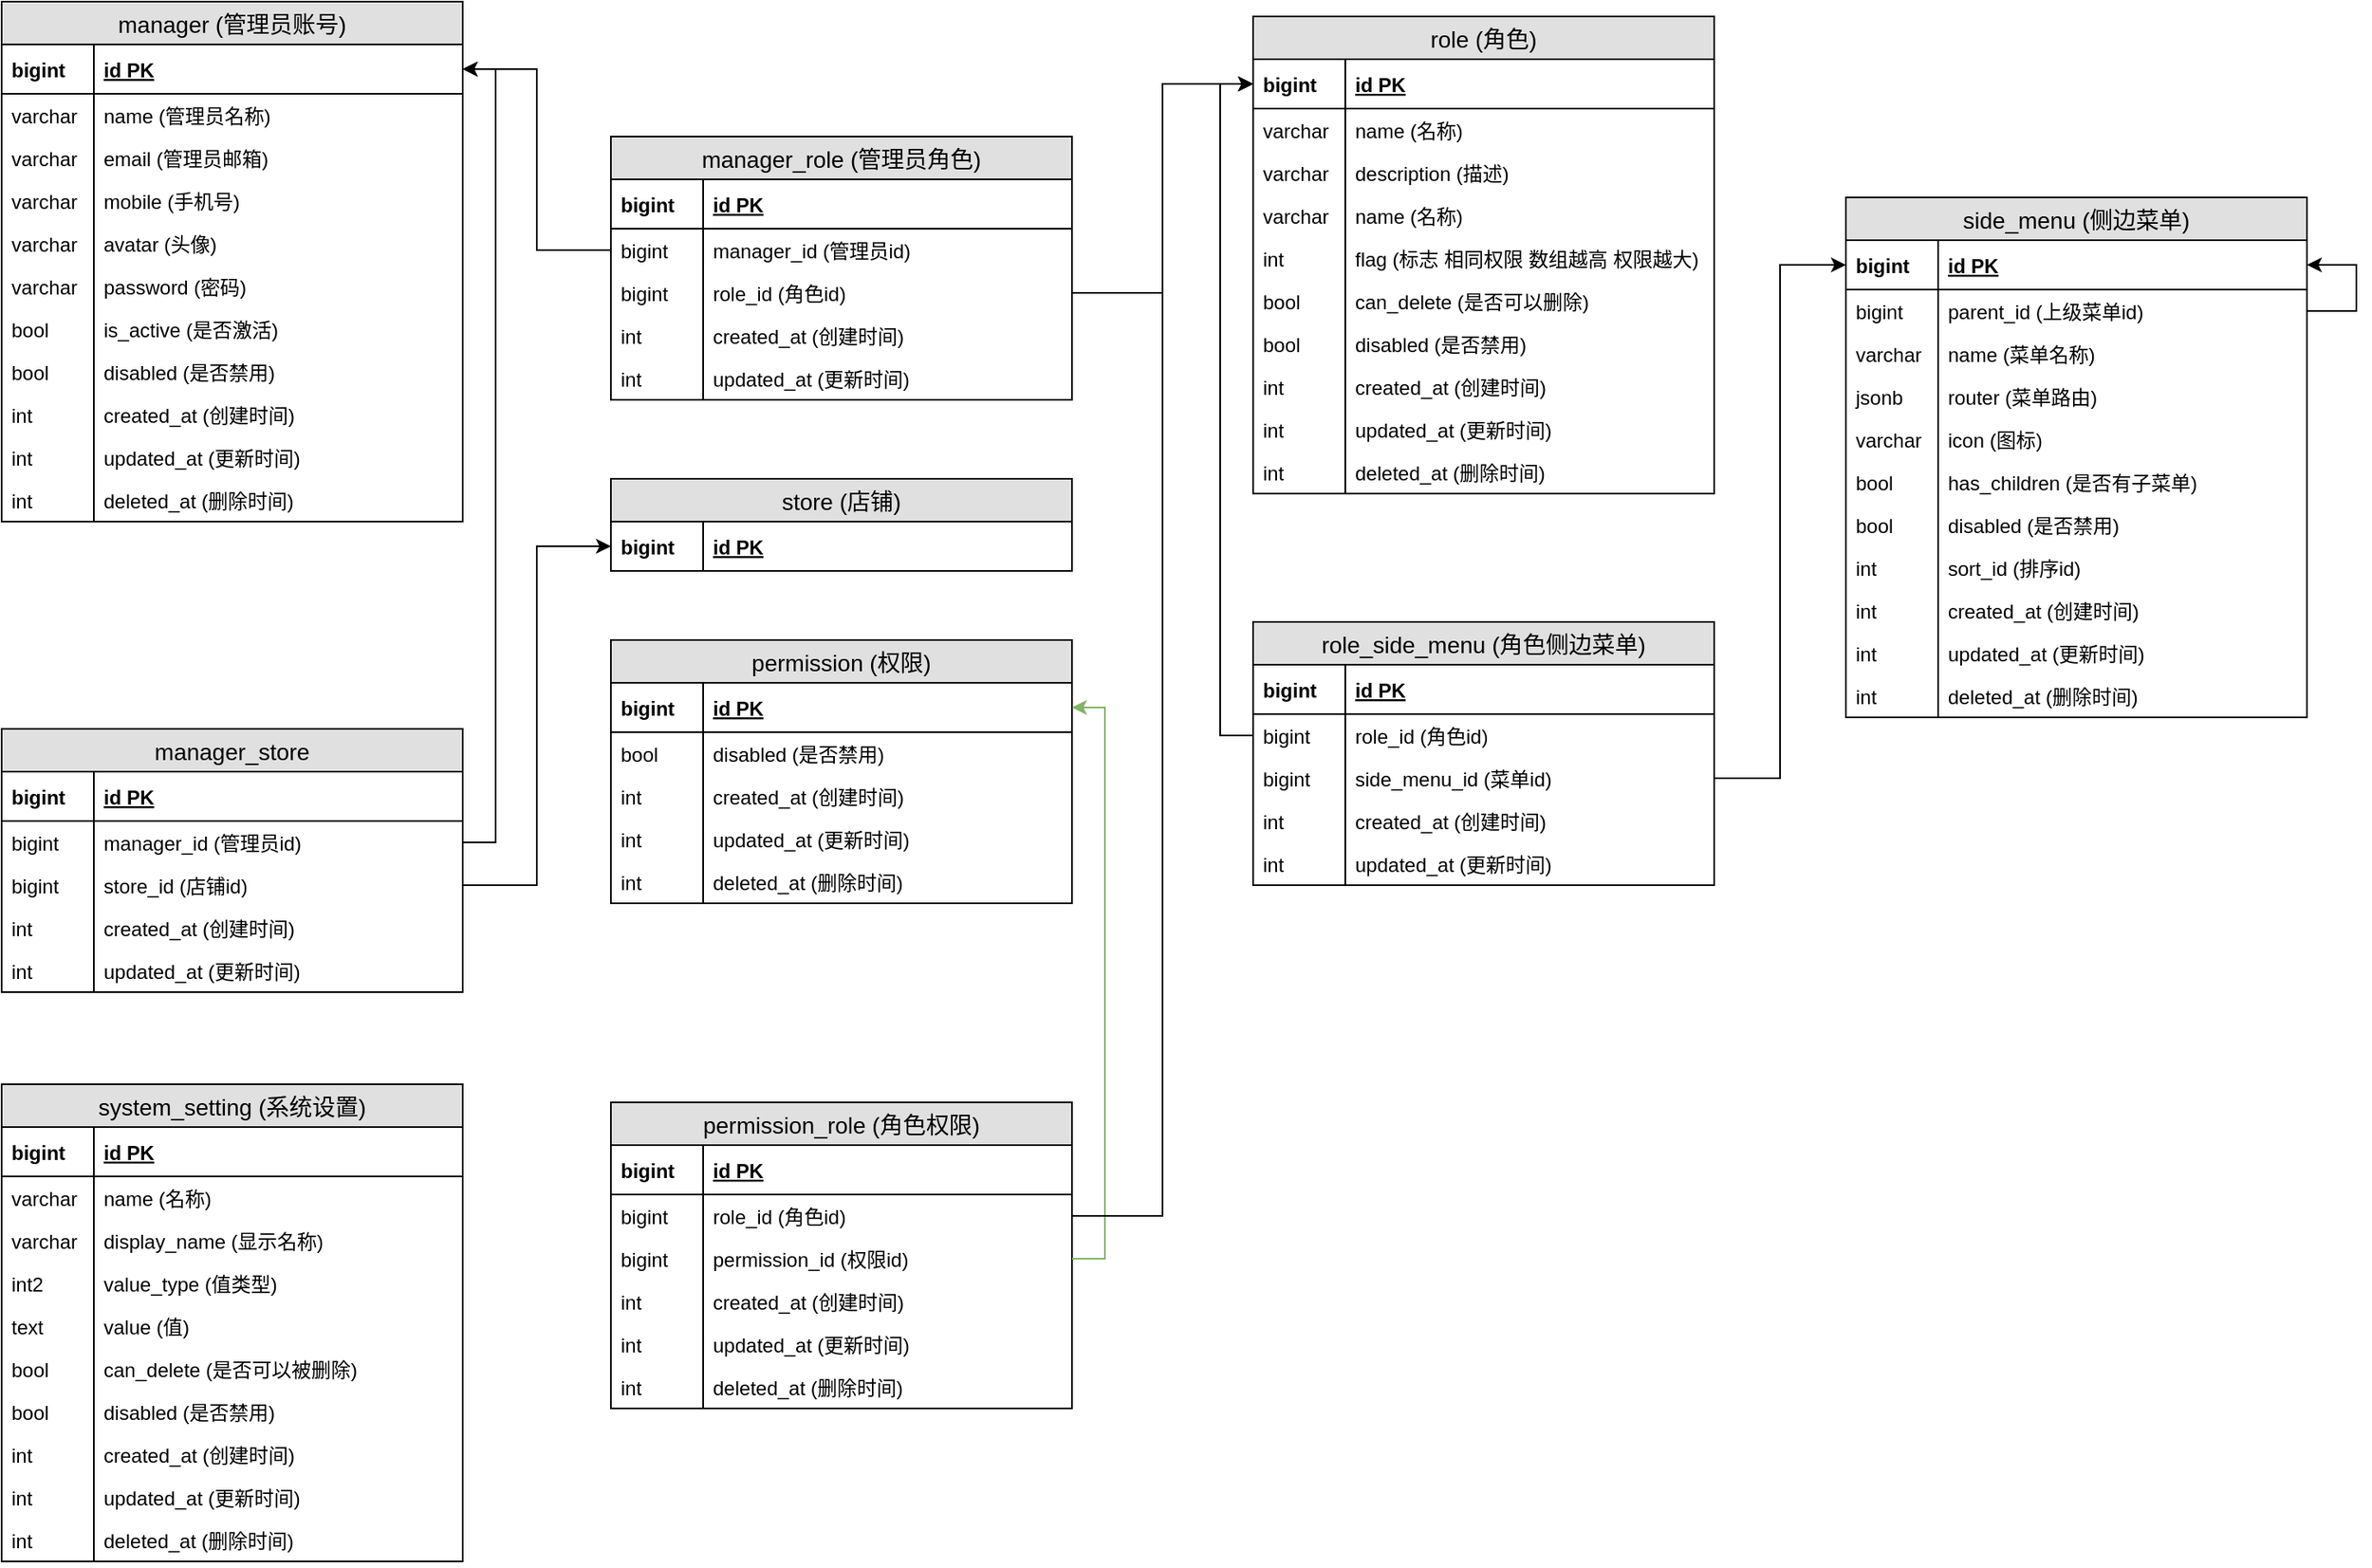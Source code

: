 <mxfile version="10.9.2" type="github"><diagram id="5ZkJSftZsINAo18GDhYc" name="manager"><mxGraphModel dx="1398" dy="796" grid="1" gridSize="10" guides="1" tooltips="1" connect="1" arrows="1" fold="1" page="1" pageScale="1" pageWidth="827" pageHeight="1169" math="0" shadow="0"><root><mxCell id="0"/><mxCell id="1" parent="0"/><mxCell id="skONrag4kUxjWqTmfWF5-1" value="manager (管理员账号)" style="swimlane;fontStyle=0;childLayout=stackLayout;horizontal=1;startSize=26;fillColor=#e0e0e0;horizontalStack=0;resizeParent=1;resizeParentMax=0;resizeLast=0;collapsible=1;marginBottom=0;swimlaneFillColor=#ffffff;align=center;fontSize=14;" parent="1" vertex="1"><mxGeometry y="31" width="280" height="316" as="geometry"/></mxCell><mxCell id="skONrag4kUxjWqTmfWF5-2" value="id PK" style="shape=partialRectangle;top=0;left=0;right=0;bottom=1;align=left;verticalAlign=middle;fillColor=none;spacingLeft=60;spacingRight=4;overflow=hidden;rotatable=0;points=[[0,0.5],[1,0.5]];portConstraint=eastwest;dropTarget=0;fontStyle=5;fontSize=12;" parent="skONrag4kUxjWqTmfWF5-1" vertex="1"><mxGeometry y="26" width="280" height="30" as="geometry"/></mxCell><mxCell id="skONrag4kUxjWqTmfWF5-3" value="bigint" style="shape=partialRectangle;fontStyle=1;top=0;left=0;bottom=0;fillColor=none;align=left;verticalAlign=middle;spacingLeft=4;spacingRight=4;overflow=hidden;rotatable=0;points=[];portConstraint=eastwest;part=1;fontSize=12;" parent="skONrag4kUxjWqTmfWF5-2" vertex="1" connectable="0"><mxGeometry width="56" height="30" as="geometry"/></mxCell><mxCell id="skONrag4kUxjWqTmfWF5-4" value="name (管理员名称)" style="shape=partialRectangle;top=0;left=0;right=0;bottom=0;align=left;verticalAlign=top;fillColor=none;spacingLeft=60;spacingRight=4;overflow=hidden;rotatable=0;points=[[0,0.5],[1,0.5]];portConstraint=eastwest;dropTarget=0;fontSize=12;" parent="skONrag4kUxjWqTmfWF5-1" vertex="1"><mxGeometry y="56" width="280" height="26" as="geometry"/></mxCell><mxCell id="skONrag4kUxjWqTmfWF5-5" value="varchar" style="shape=partialRectangle;top=0;left=0;bottom=0;fillColor=none;align=left;verticalAlign=top;spacingLeft=4;spacingRight=4;overflow=hidden;rotatable=0;points=[];portConstraint=eastwest;part=1;fontSize=12;" parent="skONrag4kUxjWqTmfWF5-4" vertex="1" connectable="0"><mxGeometry width="56" height="26" as="geometry"/></mxCell><mxCell id="skONrag4kUxjWqTmfWF5-14" value="email (管理员邮箱)" style="shape=partialRectangle;top=0;left=0;right=0;bottom=0;align=left;verticalAlign=top;fillColor=none;spacingLeft=60;spacingRight=4;overflow=hidden;rotatable=0;points=[[0,0.5],[1,0.5]];portConstraint=eastwest;dropTarget=0;fontSize=12;" parent="skONrag4kUxjWqTmfWF5-1" vertex="1"><mxGeometry y="82" width="280" height="26" as="geometry"/></mxCell><mxCell id="skONrag4kUxjWqTmfWF5-15" value="varchar" style="shape=partialRectangle;top=0;left=0;bottom=0;fillColor=none;align=left;verticalAlign=top;spacingLeft=4;spacingRight=4;overflow=hidden;rotatable=0;points=[];portConstraint=eastwest;part=1;fontSize=12;" parent="skONrag4kUxjWqTmfWF5-14" vertex="1" connectable="0"><mxGeometry width="56" height="26" as="geometry"/></mxCell><mxCell id="skONrag4kUxjWqTmfWF5-20" value="mobile (手机号)" style="shape=partialRectangle;top=0;left=0;right=0;bottom=0;align=left;verticalAlign=top;fillColor=none;spacingLeft=60;spacingRight=4;overflow=hidden;rotatable=0;points=[[0,0.5],[1,0.5]];portConstraint=eastwest;dropTarget=0;fontSize=12;" parent="skONrag4kUxjWqTmfWF5-1" vertex="1"><mxGeometry y="108" width="280" height="26" as="geometry"/></mxCell><mxCell id="skONrag4kUxjWqTmfWF5-21" value="varchar" style="shape=partialRectangle;top=0;left=0;bottom=0;fillColor=none;align=left;verticalAlign=top;spacingLeft=4;spacingRight=4;overflow=hidden;rotatable=0;points=[];portConstraint=eastwest;part=1;fontSize=12;" parent="skONrag4kUxjWqTmfWF5-20" vertex="1" connectable="0"><mxGeometry width="56" height="26" as="geometry"/></mxCell><mxCell id="skONrag4kUxjWqTmfWF5-16" value="avatar (头像)" style="shape=partialRectangle;top=0;left=0;right=0;bottom=0;align=left;verticalAlign=top;fillColor=none;spacingLeft=60;spacingRight=4;overflow=hidden;rotatable=0;points=[[0,0.5],[1,0.5]];portConstraint=eastwest;dropTarget=0;fontSize=12;" parent="skONrag4kUxjWqTmfWF5-1" vertex="1"><mxGeometry y="134" width="280" height="26" as="geometry"/></mxCell><mxCell id="skONrag4kUxjWqTmfWF5-17" value="varchar" style="shape=partialRectangle;top=0;left=0;bottom=0;fillColor=none;align=left;verticalAlign=top;spacingLeft=4;spacingRight=4;overflow=hidden;rotatable=0;points=[];portConstraint=eastwest;part=1;fontSize=12;" parent="skONrag4kUxjWqTmfWF5-16" vertex="1" connectable="0"><mxGeometry width="56" height="26" as="geometry"/></mxCell><mxCell id="skONrag4kUxjWqTmfWF5-18" value="password (密码)" style="shape=partialRectangle;top=0;left=0;right=0;bottom=0;align=left;verticalAlign=top;fillColor=none;spacingLeft=60;spacingRight=4;overflow=hidden;rotatable=0;points=[[0,0.5],[1,0.5]];portConstraint=eastwest;dropTarget=0;fontSize=12;" parent="skONrag4kUxjWqTmfWF5-1" vertex="1"><mxGeometry y="160" width="280" height="26" as="geometry"/></mxCell><mxCell id="skONrag4kUxjWqTmfWF5-19" value="varchar" style="shape=partialRectangle;top=0;left=0;bottom=0;fillColor=none;align=left;verticalAlign=top;spacingLeft=4;spacingRight=4;overflow=hidden;rotatable=0;points=[];portConstraint=eastwest;part=1;fontSize=12;" parent="skONrag4kUxjWqTmfWF5-18" vertex="1" connectable="0"><mxGeometry width="56" height="26" as="geometry"/></mxCell><mxCell id="kz0NuDCbme-oo6772tXF-1" value="is_active (是否激活)" style="shape=partialRectangle;top=0;left=0;right=0;bottom=0;align=left;verticalAlign=top;fillColor=none;spacingLeft=60;spacingRight=4;overflow=hidden;rotatable=0;points=[[0,0.5],[1,0.5]];portConstraint=eastwest;dropTarget=0;fontSize=12;" parent="skONrag4kUxjWqTmfWF5-1" vertex="1"><mxGeometry y="186" width="280" height="26" as="geometry"/></mxCell><mxCell id="kz0NuDCbme-oo6772tXF-2" value="bool" style="shape=partialRectangle;top=0;left=0;bottom=0;fillColor=none;align=left;verticalAlign=top;spacingLeft=4;spacingRight=4;overflow=hidden;rotatable=0;points=[];portConstraint=eastwest;part=1;fontSize=12;" parent="kz0NuDCbme-oo6772tXF-1" vertex="1" connectable="0"><mxGeometry width="56" height="26" as="geometry"/></mxCell><mxCell id="skONrag4kUxjWqTmfWF5-6" value="disabled (是否禁用)" style="shape=partialRectangle;top=0;left=0;right=0;bottom=0;align=left;verticalAlign=top;fillColor=none;spacingLeft=60;spacingRight=4;overflow=hidden;rotatable=0;points=[[0,0.5],[1,0.5]];portConstraint=eastwest;dropTarget=0;fontSize=12;" parent="skONrag4kUxjWqTmfWF5-1" vertex="1"><mxGeometry y="212" width="280" height="26" as="geometry"/></mxCell><mxCell id="skONrag4kUxjWqTmfWF5-7" value="bool" style="shape=partialRectangle;top=0;left=0;bottom=0;fillColor=none;align=left;verticalAlign=top;spacingLeft=4;spacingRight=4;overflow=hidden;rotatable=0;points=[];portConstraint=eastwest;part=1;fontSize=12;" parent="skONrag4kUxjWqTmfWF5-6" vertex="1" connectable="0"><mxGeometry width="56" height="26" as="geometry"/></mxCell><mxCell id="skONrag4kUxjWqTmfWF5-8" value="created_at (创建时间)" style="shape=partialRectangle;top=0;left=0;right=0;bottom=0;align=left;verticalAlign=top;fillColor=none;spacingLeft=60;spacingRight=4;overflow=hidden;rotatable=0;points=[[0,0.5],[1,0.5]];portConstraint=eastwest;dropTarget=0;fontSize=12;" parent="skONrag4kUxjWqTmfWF5-1" vertex="1"><mxGeometry y="238" width="280" height="26" as="geometry"/></mxCell><mxCell id="skONrag4kUxjWqTmfWF5-9" value="int" style="shape=partialRectangle;top=0;left=0;bottom=0;fillColor=none;align=left;verticalAlign=top;spacingLeft=4;spacingRight=4;overflow=hidden;rotatable=0;points=[];portConstraint=eastwest;part=1;fontSize=12;" parent="skONrag4kUxjWqTmfWF5-8" vertex="1" connectable="0"><mxGeometry width="56" height="26" as="geometry"/></mxCell><mxCell id="skONrag4kUxjWqTmfWF5-10" value="updated_at (更新时间)" style="shape=partialRectangle;top=0;left=0;right=0;bottom=0;align=left;verticalAlign=top;fillColor=none;spacingLeft=60;spacingRight=4;overflow=hidden;rotatable=0;points=[[0,0.5],[1,0.5]];portConstraint=eastwest;dropTarget=0;fontSize=12;" parent="skONrag4kUxjWqTmfWF5-1" vertex="1"><mxGeometry y="264" width="280" height="26" as="geometry"/></mxCell><mxCell id="skONrag4kUxjWqTmfWF5-11" value="int" style="shape=partialRectangle;top=0;left=0;bottom=0;fillColor=none;align=left;verticalAlign=top;spacingLeft=4;spacingRight=4;overflow=hidden;rotatable=0;points=[];portConstraint=eastwest;part=1;fontSize=12;" parent="skONrag4kUxjWqTmfWF5-10" vertex="1" connectable="0"><mxGeometry width="56" height="26" as="geometry"/></mxCell><mxCell id="skONrag4kUxjWqTmfWF5-12" value="deleted_at (删除时间)" style="shape=partialRectangle;top=0;left=0;right=0;bottom=0;align=left;verticalAlign=top;fillColor=none;spacingLeft=60;spacingRight=4;overflow=hidden;rotatable=0;points=[[0,0.5],[1,0.5]];portConstraint=eastwest;dropTarget=0;fontSize=12;" parent="skONrag4kUxjWqTmfWF5-1" vertex="1"><mxGeometry y="290" width="280" height="26" as="geometry"/></mxCell><mxCell id="skONrag4kUxjWqTmfWF5-13" value="int" style="shape=partialRectangle;top=0;left=0;bottom=0;fillColor=none;align=left;verticalAlign=top;spacingLeft=4;spacingRight=4;overflow=hidden;rotatable=0;points=[];portConstraint=eastwest;part=1;fontSize=12;" parent="skONrag4kUxjWqTmfWF5-12" vertex="1" connectable="0"><mxGeometry width="56" height="26" as="geometry"/></mxCell><mxCell id="kz0NuDCbme-oo6772tXF-3" value="role (角色)" style="swimlane;fontStyle=0;childLayout=stackLayout;horizontal=1;startSize=26;fillColor=#e0e0e0;horizontalStack=0;resizeParent=1;resizeParentMax=0;resizeLast=0;collapsible=1;marginBottom=0;swimlaneFillColor=#ffffff;align=center;fontSize=14;" parent="1" vertex="1"><mxGeometry x="760" y="40" width="280" height="290" as="geometry"/></mxCell><mxCell id="kz0NuDCbme-oo6772tXF-4" value="id PK" style="shape=partialRectangle;top=0;left=0;right=0;bottom=1;align=left;verticalAlign=middle;fillColor=none;spacingLeft=60;spacingRight=4;overflow=hidden;rotatable=0;points=[[0,0.5],[1,0.5]];portConstraint=eastwest;dropTarget=0;fontStyle=5;fontSize=12;" parent="kz0NuDCbme-oo6772tXF-3" vertex="1"><mxGeometry y="26" width="280" height="30" as="geometry"/></mxCell><mxCell id="kz0NuDCbme-oo6772tXF-5" value="bigint" style="shape=partialRectangle;fontStyle=1;top=0;left=0;bottom=0;fillColor=none;align=left;verticalAlign=middle;spacingLeft=4;spacingRight=4;overflow=hidden;rotatable=0;points=[];portConstraint=eastwest;part=1;fontSize=12;" parent="kz0NuDCbme-oo6772tXF-4" vertex="1" connectable="0"><mxGeometry width="56" height="30" as="geometry"/></mxCell><mxCell id="kz0NuDCbme-oo6772tXF-39" value="name (名称)" style="shape=partialRectangle;top=0;left=0;right=0;bottom=0;align=left;verticalAlign=top;fillColor=none;spacingLeft=60;spacingRight=4;overflow=hidden;rotatable=0;points=[[0,0.5],[1,0.5]];portConstraint=eastwest;dropTarget=0;fontSize=12;" parent="kz0NuDCbme-oo6772tXF-3" vertex="1"><mxGeometry y="56" width="280" height="26" as="geometry"/></mxCell><mxCell id="kz0NuDCbme-oo6772tXF-40" value="varchar" style="shape=partialRectangle;top=0;left=0;bottom=0;fillColor=none;align=left;verticalAlign=top;spacingLeft=4;spacingRight=4;overflow=hidden;rotatable=0;points=[];portConstraint=eastwest;part=1;fontSize=12;" parent="kz0NuDCbme-oo6772tXF-39" vertex="1" connectable="0"><mxGeometry width="56" height="26" as="geometry"/></mxCell><mxCell id="kz0NuDCbme-oo6772tXF-35" value="description (描述)" style="shape=partialRectangle;top=0;left=0;right=0;bottom=0;align=left;verticalAlign=top;fillColor=none;spacingLeft=60;spacingRight=4;overflow=hidden;rotatable=0;points=[[0,0.5],[1,0.5]];portConstraint=eastwest;dropTarget=0;fontSize=12;" parent="kz0NuDCbme-oo6772tXF-3" vertex="1"><mxGeometry y="82" width="280" height="26" as="geometry"/></mxCell><mxCell id="kz0NuDCbme-oo6772tXF-36" value="varchar" style="shape=partialRectangle;top=0;left=0;bottom=0;fillColor=none;align=left;verticalAlign=top;spacingLeft=4;spacingRight=4;overflow=hidden;rotatable=0;points=[];portConstraint=eastwest;part=1;fontSize=12;" parent="kz0NuDCbme-oo6772tXF-35" vertex="1" connectable="0"><mxGeometry width="56" height="26" as="geometry"/></mxCell><mxCell id="kz0NuDCbme-oo6772tXF-33" value="name (名称)" style="shape=partialRectangle;top=0;left=0;right=0;bottom=0;align=left;verticalAlign=top;fillColor=none;spacingLeft=60;spacingRight=4;overflow=hidden;rotatable=0;points=[[0,0.5],[1,0.5]];portConstraint=eastwest;dropTarget=0;fontSize=12;" parent="kz0NuDCbme-oo6772tXF-3" vertex="1"><mxGeometry y="108" width="280" height="26" as="geometry"/></mxCell><mxCell id="kz0NuDCbme-oo6772tXF-34" value="varchar" style="shape=partialRectangle;top=0;left=0;bottom=0;fillColor=none;align=left;verticalAlign=top;spacingLeft=4;spacingRight=4;overflow=hidden;rotatable=0;points=[];portConstraint=eastwest;part=1;fontSize=12;" parent="kz0NuDCbme-oo6772tXF-33" vertex="1" connectable="0"><mxGeometry width="56" height="26" as="geometry"/></mxCell><mxCell id="kz0NuDCbme-oo6772tXF-6" value="flag (标志 相同权限 数组越高 权限越大)" style="shape=partialRectangle;top=0;left=0;right=0;bottom=0;align=left;verticalAlign=top;fillColor=none;spacingLeft=60;spacingRight=4;overflow=hidden;rotatable=0;points=[[0,0.5],[1,0.5]];portConstraint=eastwest;dropTarget=0;fontSize=12;" parent="kz0NuDCbme-oo6772tXF-3" vertex="1"><mxGeometry y="134" width="280" height="26" as="geometry"/></mxCell><mxCell id="kz0NuDCbme-oo6772tXF-7" value="int" style="shape=partialRectangle;top=0;left=0;bottom=0;fillColor=none;align=left;verticalAlign=top;spacingLeft=4;spacingRight=4;overflow=hidden;rotatable=0;points=[];portConstraint=eastwest;part=1;fontSize=12;" parent="kz0NuDCbme-oo6772tXF-6" vertex="1" connectable="0"><mxGeometry width="56" height="26" as="geometry"/></mxCell><mxCell id="kz0NuDCbme-oo6772tXF-8" value="can_delete (是否可以删除)" style="shape=partialRectangle;top=0;left=0;right=0;bottom=0;align=left;verticalAlign=top;fillColor=none;spacingLeft=60;spacingRight=4;overflow=hidden;rotatable=0;points=[[0,0.5],[1,0.5]];portConstraint=eastwest;dropTarget=0;fontSize=12;" parent="kz0NuDCbme-oo6772tXF-3" vertex="1"><mxGeometry y="160" width="280" height="26" as="geometry"/></mxCell><mxCell id="kz0NuDCbme-oo6772tXF-9" value="bool" style="shape=partialRectangle;top=0;left=0;bottom=0;fillColor=none;align=left;verticalAlign=top;spacingLeft=4;spacingRight=4;overflow=hidden;rotatable=0;points=[];portConstraint=eastwest;part=1;fontSize=12;" parent="kz0NuDCbme-oo6772tXF-8" vertex="1" connectable="0"><mxGeometry width="56" height="26" as="geometry"/></mxCell><mxCell id="kz0NuDCbme-oo6772tXF-41" value="disabled (是否禁用)" style="shape=partialRectangle;top=0;left=0;right=0;bottom=0;align=left;verticalAlign=top;fillColor=none;spacingLeft=60;spacingRight=4;overflow=hidden;rotatable=0;points=[[0,0.5],[1,0.5]];portConstraint=eastwest;dropTarget=0;fontSize=12;" parent="kz0NuDCbme-oo6772tXF-3" vertex="1"><mxGeometry y="186" width="280" height="26" as="geometry"/></mxCell><mxCell id="kz0NuDCbme-oo6772tXF-42" value="bool" style="shape=partialRectangle;top=0;left=0;bottom=0;fillColor=none;align=left;verticalAlign=top;spacingLeft=4;spacingRight=4;overflow=hidden;rotatable=0;points=[];portConstraint=eastwest;part=1;fontSize=12;" parent="kz0NuDCbme-oo6772tXF-41" vertex="1" connectable="0"><mxGeometry width="56" height="26" as="geometry"/></mxCell><mxCell id="kz0NuDCbme-oo6772tXF-10" value="created_at (创建时间)" style="shape=partialRectangle;top=0;left=0;right=0;bottom=0;align=left;verticalAlign=top;fillColor=none;spacingLeft=60;spacingRight=4;overflow=hidden;rotatable=0;points=[[0,0.5],[1,0.5]];portConstraint=eastwest;dropTarget=0;fontSize=12;" parent="kz0NuDCbme-oo6772tXF-3" vertex="1"><mxGeometry y="212" width="280" height="26" as="geometry"/></mxCell><mxCell id="kz0NuDCbme-oo6772tXF-11" value="int" style="shape=partialRectangle;top=0;left=0;bottom=0;fillColor=none;align=left;verticalAlign=top;spacingLeft=4;spacingRight=4;overflow=hidden;rotatable=0;points=[];portConstraint=eastwest;part=1;fontSize=12;" parent="kz0NuDCbme-oo6772tXF-10" vertex="1" connectable="0"><mxGeometry width="56" height="26" as="geometry"/></mxCell><mxCell id="kz0NuDCbme-oo6772tXF-12" value="updated_at (更新时间)" style="shape=partialRectangle;top=0;left=0;right=0;bottom=0;align=left;verticalAlign=top;fillColor=none;spacingLeft=60;spacingRight=4;overflow=hidden;rotatable=0;points=[[0,0.5],[1,0.5]];portConstraint=eastwest;dropTarget=0;fontSize=12;" parent="kz0NuDCbme-oo6772tXF-3" vertex="1"><mxGeometry y="238" width="280" height="26" as="geometry"/></mxCell><mxCell id="kz0NuDCbme-oo6772tXF-13" value="int" style="shape=partialRectangle;top=0;left=0;bottom=0;fillColor=none;align=left;verticalAlign=top;spacingLeft=4;spacingRight=4;overflow=hidden;rotatable=0;points=[];portConstraint=eastwest;part=1;fontSize=12;" parent="kz0NuDCbme-oo6772tXF-12" vertex="1" connectable="0"><mxGeometry width="56" height="26" as="geometry"/></mxCell><mxCell id="kz0NuDCbme-oo6772tXF-14" value="deleted_at (删除时间)" style="shape=partialRectangle;top=0;left=0;right=0;bottom=0;align=left;verticalAlign=top;fillColor=none;spacingLeft=60;spacingRight=4;overflow=hidden;rotatable=0;points=[[0,0.5],[1,0.5]];portConstraint=eastwest;dropTarget=0;fontSize=12;" parent="kz0NuDCbme-oo6772tXF-3" vertex="1"><mxGeometry y="264" width="280" height="26" as="geometry"/></mxCell><mxCell id="kz0NuDCbme-oo6772tXF-15" value="int" style="shape=partialRectangle;top=0;left=0;bottom=0;fillColor=none;align=left;verticalAlign=top;spacingLeft=4;spacingRight=4;overflow=hidden;rotatable=0;points=[];portConstraint=eastwest;part=1;fontSize=12;" parent="kz0NuDCbme-oo6772tXF-14" vertex="1" connectable="0"><mxGeometry width="56" height="26" as="geometry"/></mxCell><mxCell id="kz0NuDCbme-oo6772tXF-16" value="permission (权限)" style="swimlane;fontStyle=0;childLayout=stackLayout;horizontal=1;startSize=26;fillColor=#e0e0e0;horizontalStack=0;resizeParent=1;resizeParentMax=0;resizeLast=0;collapsible=1;marginBottom=0;swimlaneFillColor=#ffffff;align=center;fontSize=14;" parent="1" vertex="1"><mxGeometry x="370" y="419" width="280" height="160" as="geometry"/></mxCell><mxCell id="kz0NuDCbme-oo6772tXF-17" value="id PK" style="shape=partialRectangle;top=0;left=0;right=0;bottom=1;align=left;verticalAlign=middle;fillColor=none;spacingLeft=60;spacingRight=4;overflow=hidden;rotatable=0;points=[[0,0.5],[1,0.5]];portConstraint=eastwest;dropTarget=0;fontStyle=5;fontSize=12;" parent="kz0NuDCbme-oo6772tXF-16" vertex="1"><mxGeometry y="26" width="280" height="30" as="geometry"/></mxCell><mxCell id="kz0NuDCbme-oo6772tXF-18" value="bigint" style="shape=partialRectangle;fontStyle=1;top=0;left=0;bottom=0;fillColor=none;align=left;verticalAlign=middle;spacingLeft=4;spacingRight=4;overflow=hidden;rotatable=0;points=[];portConstraint=eastwest;part=1;fontSize=12;" parent="kz0NuDCbme-oo6772tXF-17" vertex="1" connectable="0"><mxGeometry width="56" height="30" as="geometry"/></mxCell><mxCell id="kz0NuDCbme-oo6772tXF-21" value="disabled (是否禁用)" style="shape=partialRectangle;top=0;left=0;right=0;bottom=0;align=left;verticalAlign=top;fillColor=none;spacingLeft=60;spacingRight=4;overflow=hidden;rotatable=0;points=[[0,0.5],[1,0.5]];portConstraint=eastwest;dropTarget=0;fontSize=12;" parent="kz0NuDCbme-oo6772tXF-16" vertex="1"><mxGeometry y="56" width="280" height="26" as="geometry"/></mxCell><mxCell id="kz0NuDCbme-oo6772tXF-22" value="bool" style="shape=partialRectangle;top=0;left=0;bottom=0;fillColor=none;align=left;verticalAlign=top;spacingLeft=4;spacingRight=4;overflow=hidden;rotatable=0;points=[];portConstraint=eastwest;part=1;fontSize=12;" parent="kz0NuDCbme-oo6772tXF-21" vertex="1" connectable="0"><mxGeometry width="56" height="26" as="geometry"/></mxCell><mxCell id="kz0NuDCbme-oo6772tXF-23" value="created_at (创建时间)" style="shape=partialRectangle;top=0;left=0;right=0;bottom=0;align=left;verticalAlign=top;fillColor=none;spacingLeft=60;spacingRight=4;overflow=hidden;rotatable=0;points=[[0,0.5],[1,0.5]];portConstraint=eastwest;dropTarget=0;fontSize=12;" parent="kz0NuDCbme-oo6772tXF-16" vertex="1"><mxGeometry y="82" width="280" height="26" as="geometry"/></mxCell><mxCell id="kz0NuDCbme-oo6772tXF-24" value="int" style="shape=partialRectangle;top=0;left=0;bottom=0;fillColor=none;align=left;verticalAlign=top;spacingLeft=4;spacingRight=4;overflow=hidden;rotatable=0;points=[];portConstraint=eastwest;part=1;fontSize=12;" parent="kz0NuDCbme-oo6772tXF-23" vertex="1" connectable="0"><mxGeometry width="56" height="26" as="geometry"/></mxCell><mxCell id="kz0NuDCbme-oo6772tXF-25" value="updated_at (更新时间)" style="shape=partialRectangle;top=0;left=0;right=0;bottom=0;align=left;verticalAlign=top;fillColor=none;spacingLeft=60;spacingRight=4;overflow=hidden;rotatable=0;points=[[0,0.5],[1,0.5]];portConstraint=eastwest;dropTarget=0;fontSize=12;" parent="kz0NuDCbme-oo6772tXF-16" vertex="1"><mxGeometry y="108" width="280" height="26" as="geometry"/></mxCell><mxCell id="kz0NuDCbme-oo6772tXF-26" value="int" style="shape=partialRectangle;top=0;left=0;bottom=0;fillColor=none;align=left;verticalAlign=top;spacingLeft=4;spacingRight=4;overflow=hidden;rotatable=0;points=[];portConstraint=eastwest;part=1;fontSize=12;" parent="kz0NuDCbme-oo6772tXF-25" vertex="1" connectable="0"><mxGeometry width="56" height="26" as="geometry"/></mxCell><mxCell id="kz0NuDCbme-oo6772tXF-27" value="deleted_at (删除时间)" style="shape=partialRectangle;top=0;left=0;right=0;bottom=0;align=left;verticalAlign=top;fillColor=none;spacingLeft=60;spacingRight=4;overflow=hidden;rotatable=0;points=[[0,0.5],[1,0.5]];portConstraint=eastwest;dropTarget=0;fontSize=12;" parent="kz0NuDCbme-oo6772tXF-16" vertex="1"><mxGeometry y="134" width="280" height="26" as="geometry"/></mxCell><mxCell id="kz0NuDCbme-oo6772tXF-28" value="int" style="shape=partialRectangle;top=0;left=0;bottom=0;fillColor=none;align=left;verticalAlign=top;spacingLeft=4;spacingRight=4;overflow=hidden;rotatable=0;points=[];portConstraint=eastwest;part=1;fontSize=12;" parent="kz0NuDCbme-oo6772tXF-27" vertex="1" connectable="0"><mxGeometry width="56" height="26" as="geometry"/></mxCell><mxCell id="kz0NuDCbme-oo6772tXF-43" value="permission_role (角色权限)" style="swimlane;fontStyle=0;childLayout=stackLayout;horizontal=1;startSize=26;fillColor=#e0e0e0;horizontalStack=0;resizeParent=1;resizeParentMax=0;resizeLast=0;collapsible=1;marginBottom=0;swimlaneFillColor=#ffffff;align=center;fontSize=14;" parent="1" vertex="1"><mxGeometry x="370" y="700" width="280" height="186" as="geometry"/></mxCell><mxCell id="kz0NuDCbme-oo6772tXF-44" value="id PK" style="shape=partialRectangle;top=0;left=0;right=0;bottom=1;align=left;verticalAlign=middle;fillColor=none;spacingLeft=60;spacingRight=4;overflow=hidden;rotatable=0;points=[[0,0.5],[1,0.5]];portConstraint=eastwest;dropTarget=0;fontStyle=5;fontSize=12;" parent="kz0NuDCbme-oo6772tXF-43" vertex="1"><mxGeometry y="26" width="280" height="30" as="geometry"/></mxCell><mxCell id="kz0NuDCbme-oo6772tXF-45" value="bigint" style="shape=partialRectangle;fontStyle=1;top=0;left=0;bottom=0;fillColor=none;align=left;verticalAlign=middle;spacingLeft=4;spacingRight=4;overflow=hidden;rotatable=0;points=[];portConstraint=eastwest;part=1;fontSize=12;" parent="kz0NuDCbme-oo6772tXF-44" vertex="1" connectable="0"><mxGeometry width="56" height="30" as="geometry"/></mxCell><mxCell id="kz0NuDCbme-oo6772tXF-46" value="role_id (角色id)" style="shape=partialRectangle;top=0;left=0;right=0;bottom=0;align=left;verticalAlign=top;fillColor=none;spacingLeft=60;spacingRight=4;overflow=hidden;rotatable=0;points=[[0,0.5],[1,0.5]];portConstraint=eastwest;dropTarget=0;fontSize=12;" parent="kz0NuDCbme-oo6772tXF-43" vertex="1"><mxGeometry y="56" width="280" height="26" as="geometry"/></mxCell><mxCell id="kz0NuDCbme-oo6772tXF-47" value="bigint" style="shape=partialRectangle;top=0;left=0;bottom=0;fillColor=none;align=left;verticalAlign=top;spacingLeft=4;spacingRight=4;overflow=hidden;rotatable=0;points=[];portConstraint=eastwest;part=1;fontSize=12;" parent="kz0NuDCbme-oo6772tXF-46" vertex="1" connectable="0"><mxGeometry width="56" height="26" as="geometry"/></mxCell><mxCell id="kz0NuDCbme-oo6772tXF-74" value="permission_id (权限id)" style="shape=partialRectangle;top=0;left=0;right=0;bottom=0;align=left;verticalAlign=top;fillColor=none;spacingLeft=60;spacingRight=4;overflow=hidden;rotatable=0;points=[[0,0.5],[1,0.5]];portConstraint=eastwest;dropTarget=0;fontSize=12;" parent="kz0NuDCbme-oo6772tXF-43" vertex="1"><mxGeometry y="82" width="280" height="26" as="geometry"/></mxCell><mxCell id="kz0NuDCbme-oo6772tXF-75" value="bigint" style="shape=partialRectangle;top=0;left=0;bottom=0;fillColor=none;align=left;verticalAlign=top;spacingLeft=4;spacingRight=4;overflow=hidden;rotatable=0;points=[];portConstraint=eastwest;part=1;fontSize=12;" parent="kz0NuDCbme-oo6772tXF-74" vertex="1" connectable="0"><mxGeometry width="56" height="26" as="geometry"/></mxCell><mxCell id="kz0NuDCbme-oo6772tXF-50" value="created_at (创建时间)" style="shape=partialRectangle;top=0;left=0;right=0;bottom=0;align=left;verticalAlign=top;fillColor=none;spacingLeft=60;spacingRight=4;overflow=hidden;rotatable=0;points=[[0,0.5],[1,0.5]];portConstraint=eastwest;dropTarget=0;fontSize=12;" parent="kz0NuDCbme-oo6772tXF-43" vertex="1"><mxGeometry y="108" width="280" height="26" as="geometry"/></mxCell><mxCell id="kz0NuDCbme-oo6772tXF-51" value="int" style="shape=partialRectangle;top=0;left=0;bottom=0;fillColor=none;align=left;verticalAlign=top;spacingLeft=4;spacingRight=4;overflow=hidden;rotatable=0;points=[];portConstraint=eastwest;part=1;fontSize=12;" parent="kz0NuDCbme-oo6772tXF-50" vertex="1" connectable="0"><mxGeometry width="56" height="26" as="geometry"/></mxCell><mxCell id="kz0NuDCbme-oo6772tXF-52" value="updated_at (更新时间)" style="shape=partialRectangle;top=0;left=0;right=0;bottom=0;align=left;verticalAlign=top;fillColor=none;spacingLeft=60;spacingRight=4;overflow=hidden;rotatable=0;points=[[0,0.5],[1,0.5]];portConstraint=eastwest;dropTarget=0;fontSize=12;" parent="kz0NuDCbme-oo6772tXF-43" vertex="1"><mxGeometry y="134" width="280" height="26" as="geometry"/></mxCell><mxCell id="kz0NuDCbme-oo6772tXF-53" value="int" style="shape=partialRectangle;top=0;left=0;bottom=0;fillColor=none;align=left;verticalAlign=top;spacingLeft=4;spacingRight=4;overflow=hidden;rotatable=0;points=[];portConstraint=eastwest;part=1;fontSize=12;" parent="kz0NuDCbme-oo6772tXF-52" vertex="1" connectable="0"><mxGeometry width="56" height="26" as="geometry"/></mxCell><mxCell id="sR1A3WmSYSuz2oa5ZJXJ-27" value="deleted_at (删除时间)" style="shape=partialRectangle;top=0;left=0;right=0;bottom=0;align=left;verticalAlign=top;fillColor=none;spacingLeft=60;spacingRight=4;overflow=hidden;rotatable=0;points=[[0,0.5],[1,0.5]];portConstraint=eastwest;dropTarget=0;fontSize=12;" parent="kz0NuDCbme-oo6772tXF-43" vertex="1"><mxGeometry y="160" width="280" height="26" as="geometry"/></mxCell><mxCell id="sR1A3WmSYSuz2oa5ZJXJ-28" value="int" style="shape=partialRectangle;top=0;left=0;bottom=0;fillColor=none;align=left;verticalAlign=top;spacingLeft=4;spacingRight=4;overflow=hidden;rotatable=0;points=[];portConstraint=eastwest;part=1;fontSize=12;" parent="sR1A3WmSYSuz2oa5ZJXJ-27" vertex="1" connectable="0"><mxGeometry width="56" height="26" as="geometry"/></mxCell><mxCell id="kz0NuDCbme-oo6772tXF-56" value="manager_role (管理员角色)" style="swimlane;fontStyle=0;childLayout=stackLayout;horizontal=1;startSize=26;fillColor=#e0e0e0;horizontalStack=0;resizeParent=1;resizeParentMax=0;resizeLast=0;collapsible=1;marginBottom=0;swimlaneFillColor=#ffffff;align=center;fontSize=14;" parent="1" vertex="1"><mxGeometry x="370" y="113" width="280" height="160" as="geometry"/></mxCell><mxCell id="kz0NuDCbme-oo6772tXF-57" value="id PK" style="shape=partialRectangle;top=0;left=0;right=0;bottom=1;align=left;verticalAlign=middle;fillColor=none;spacingLeft=60;spacingRight=4;overflow=hidden;rotatable=0;points=[[0,0.5],[1,0.5]];portConstraint=eastwest;dropTarget=0;fontStyle=5;fontSize=12;" parent="kz0NuDCbme-oo6772tXF-56" vertex="1"><mxGeometry y="26" width="280" height="30" as="geometry"/></mxCell><mxCell id="kz0NuDCbme-oo6772tXF-58" value="bigint" style="shape=partialRectangle;fontStyle=1;top=0;left=0;bottom=0;fillColor=none;align=left;verticalAlign=middle;spacingLeft=4;spacingRight=4;overflow=hidden;rotatable=0;points=[];portConstraint=eastwest;part=1;fontSize=12;" parent="kz0NuDCbme-oo6772tXF-57" vertex="1" connectable="0"><mxGeometry width="56" height="30" as="geometry"/></mxCell><mxCell id="kz0NuDCbme-oo6772tXF-59" value="manager_id (管理员id)" style="shape=partialRectangle;top=0;left=0;right=0;bottom=0;align=left;verticalAlign=top;fillColor=none;spacingLeft=60;spacingRight=4;overflow=hidden;rotatable=0;points=[[0,0.5],[1,0.5]];portConstraint=eastwest;dropTarget=0;fontSize=12;" parent="kz0NuDCbme-oo6772tXF-56" vertex="1"><mxGeometry y="56" width="280" height="26" as="geometry"/></mxCell><mxCell id="kz0NuDCbme-oo6772tXF-60" value="bigint" style="shape=partialRectangle;top=0;left=0;bottom=0;fillColor=none;align=left;verticalAlign=top;spacingLeft=4;spacingRight=4;overflow=hidden;rotatable=0;points=[];portConstraint=eastwest;part=1;fontSize=12;" parent="kz0NuDCbme-oo6772tXF-59" vertex="1" connectable="0"><mxGeometry width="56" height="26" as="geometry"/></mxCell><mxCell id="kz0NuDCbme-oo6772tXF-70" value="role_id (角色id)" style="shape=partialRectangle;top=0;left=0;right=0;bottom=0;align=left;verticalAlign=top;fillColor=none;spacingLeft=60;spacingRight=4;overflow=hidden;rotatable=0;points=[[0,0.5],[1,0.5]];portConstraint=eastwest;dropTarget=0;fontSize=12;" parent="kz0NuDCbme-oo6772tXF-56" vertex="1"><mxGeometry y="82" width="280" height="26" as="geometry"/></mxCell><mxCell id="kz0NuDCbme-oo6772tXF-71" value="bigint" style="shape=partialRectangle;top=0;left=0;bottom=0;fillColor=none;align=left;verticalAlign=top;spacingLeft=4;spacingRight=4;overflow=hidden;rotatable=0;points=[];portConstraint=eastwest;part=1;fontSize=12;" parent="kz0NuDCbme-oo6772tXF-70" vertex="1" connectable="0"><mxGeometry width="56" height="26" as="geometry"/></mxCell><mxCell id="kz0NuDCbme-oo6772tXF-63" value="created_at (创建时间)" style="shape=partialRectangle;top=0;left=0;right=0;bottom=0;align=left;verticalAlign=top;fillColor=none;spacingLeft=60;spacingRight=4;overflow=hidden;rotatable=0;points=[[0,0.5],[1,0.5]];portConstraint=eastwest;dropTarget=0;fontSize=12;" parent="kz0NuDCbme-oo6772tXF-56" vertex="1"><mxGeometry y="108" width="280" height="26" as="geometry"/></mxCell><mxCell id="kz0NuDCbme-oo6772tXF-64" value="int" style="shape=partialRectangle;top=0;left=0;bottom=0;fillColor=none;align=left;verticalAlign=top;spacingLeft=4;spacingRight=4;overflow=hidden;rotatable=0;points=[];portConstraint=eastwest;part=1;fontSize=12;" parent="kz0NuDCbme-oo6772tXF-63" vertex="1" connectable="0"><mxGeometry width="56" height="26" as="geometry"/></mxCell><mxCell id="kz0NuDCbme-oo6772tXF-65" value="updated_at (更新时间)" style="shape=partialRectangle;top=0;left=0;right=0;bottom=0;align=left;verticalAlign=top;fillColor=none;spacingLeft=60;spacingRight=4;overflow=hidden;rotatable=0;points=[[0,0.5],[1,0.5]];portConstraint=eastwest;dropTarget=0;fontSize=12;" parent="kz0NuDCbme-oo6772tXF-56" vertex="1"><mxGeometry y="134" width="280" height="26" as="geometry"/></mxCell><mxCell id="kz0NuDCbme-oo6772tXF-66" value="int" style="shape=partialRectangle;top=0;left=0;bottom=0;fillColor=none;align=left;verticalAlign=top;spacingLeft=4;spacingRight=4;overflow=hidden;rotatable=0;points=[];portConstraint=eastwest;part=1;fontSize=12;" parent="kz0NuDCbme-oo6772tXF-65" vertex="1" connectable="0"><mxGeometry width="56" height="26" as="geometry"/></mxCell><mxCell id="kz0NuDCbme-oo6772tXF-69" style="edgeStyle=orthogonalEdgeStyle;rounded=0;orthogonalLoop=1;jettySize=auto;html=1;exitX=0;exitY=0.5;exitDx=0;exitDy=0;entryX=1;entryY=0.5;entryDx=0;entryDy=0;" parent="1" source="kz0NuDCbme-oo6772tXF-59" target="skONrag4kUxjWqTmfWF5-2" edge="1"><mxGeometry relative="1" as="geometry"/></mxCell><mxCell id="kz0NuDCbme-oo6772tXF-72" style="edgeStyle=orthogonalEdgeStyle;rounded=0;orthogonalLoop=1;jettySize=auto;html=1;exitX=1;exitY=0.5;exitDx=0;exitDy=0;entryX=0;entryY=0.5;entryDx=0;entryDy=0;" parent="1" source="kz0NuDCbme-oo6772tXF-70" target="kz0NuDCbme-oo6772tXF-4" edge="1"><mxGeometry relative="1" as="geometry"/></mxCell><mxCell id="kz0NuDCbme-oo6772tXF-78" value="manager_store" style="swimlane;fontStyle=0;childLayout=stackLayout;horizontal=1;startSize=26;fillColor=#e0e0e0;horizontalStack=0;resizeParent=1;resizeParentMax=0;resizeLast=0;collapsible=1;marginBottom=0;swimlaneFillColor=#ffffff;align=center;fontSize=14;" parent="1" vertex="1"><mxGeometry y="473" width="280" height="160" as="geometry"/></mxCell><mxCell id="kz0NuDCbme-oo6772tXF-79" value="id PK" style="shape=partialRectangle;top=0;left=0;right=0;bottom=1;align=left;verticalAlign=middle;fillColor=none;spacingLeft=60;spacingRight=4;overflow=hidden;rotatable=0;points=[[0,0.5],[1,0.5]];portConstraint=eastwest;dropTarget=0;fontStyle=5;fontSize=12;" parent="kz0NuDCbme-oo6772tXF-78" vertex="1"><mxGeometry y="26" width="280" height="30" as="geometry"/></mxCell><mxCell id="kz0NuDCbme-oo6772tXF-80" value="bigint" style="shape=partialRectangle;fontStyle=1;top=0;left=0;bottom=0;fillColor=none;align=left;verticalAlign=middle;spacingLeft=4;spacingRight=4;overflow=hidden;rotatable=0;points=[];portConstraint=eastwest;part=1;fontSize=12;" parent="kz0NuDCbme-oo6772tXF-79" vertex="1" connectable="0"><mxGeometry width="56" height="30" as="geometry"/></mxCell><mxCell id="kz0NuDCbme-oo6772tXF-81" value="manager_id (管理员id)" style="shape=partialRectangle;top=0;left=0;right=0;bottom=0;align=left;verticalAlign=top;fillColor=none;spacingLeft=60;spacingRight=4;overflow=hidden;rotatable=0;points=[[0,0.5],[1,0.5]];portConstraint=eastwest;dropTarget=0;fontSize=12;" parent="kz0NuDCbme-oo6772tXF-78" vertex="1"><mxGeometry y="56" width="280" height="26" as="geometry"/></mxCell><mxCell id="kz0NuDCbme-oo6772tXF-82" value="bigint" style="shape=partialRectangle;top=0;left=0;bottom=0;fillColor=none;align=left;verticalAlign=top;spacingLeft=4;spacingRight=4;overflow=hidden;rotatable=0;points=[];portConstraint=eastwest;part=1;fontSize=12;" parent="kz0NuDCbme-oo6772tXF-81" vertex="1" connectable="0"><mxGeometry width="56" height="26" as="geometry"/></mxCell><mxCell id="kz0NuDCbme-oo6772tXF-104" value="store_id (店铺id)" style="shape=partialRectangle;top=0;left=0;right=0;bottom=0;align=left;verticalAlign=top;fillColor=none;spacingLeft=60;spacingRight=4;overflow=hidden;rotatable=0;points=[[0,0.5],[1,0.5]];portConstraint=eastwest;dropTarget=0;fontSize=12;" parent="kz0NuDCbme-oo6772tXF-78" vertex="1"><mxGeometry y="82" width="280" height="26" as="geometry"/></mxCell><mxCell id="kz0NuDCbme-oo6772tXF-105" value="bigint" style="shape=partialRectangle;top=0;left=0;bottom=0;fillColor=none;align=left;verticalAlign=top;spacingLeft=4;spacingRight=4;overflow=hidden;rotatable=0;points=[];portConstraint=eastwest;part=1;fontSize=12;" parent="kz0NuDCbme-oo6772tXF-104" vertex="1" connectable="0"><mxGeometry width="56" height="26" as="geometry"/></mxCell><mxCell id="kz0NuDCbme-oo6772tXF-85" value="created_at (创建时间)" style="shape=partialRectangle;top=0;left=0;right=0;bottom=0;align=left;verticalAlign=top;fillColor=none;spacingLeft=60;spacingRight=4;overflow=hidden;rotatable=0;points=[[0,0.5],[1,0.5]];portConstraint=eastwest;dropTarget=0;fontSize=12;" parent="kz0NuDCbme-oo6772tXF-78" vertex="1"><mxGeometry y="108" width="280" height="26" as="geometry"/></mxCell><mxCell id="kz0NuDCbme-oo6772tXF-86" value="int" style="shape=partialRectangle;top=0;left=0;bottom=0;fillColor=none;align=left;verticalAlign=top;spacingLeft=4;spacingRight=4;overflow=hidden;rotatable=0;points=[];portConstraint=eastwest;part=1;fontSize=12;" parent="kz0NuDCbme-oo6772tXF-85" vertex="1" connectable="0"><mxGeometry width="56" height="26" as="geometry"/></mxCell><mxCell id="kz0NuDCbme-oo6772tXF-87" value="updated_at (更新时间)" style="shape=partialRectangle;top=0;left=0;right=0;bottom=0;align=left;verticalAlign=top;fillColor=none;spacingLeft=60;spacingRight=4;overflow=hidden;rotatable=0;points=[[0,0.5],[1,0.5]];portConstraint=eastwest;dropTarget=0;fontSize=12;" parent="kz0NuDCbme-oo6772tXF-78" vertex="1"><mxGeometry y="134" width="280" height="26" as="geometry"/></mxCell><mxCell id="kz0NuDCbme-oo6772tXF-88" value="int" style="shape=partialRectangle;top=0;left=0;bottom=0;fillColor=none;align=left;verticalAlign=top;spacingLeft=4;spacingRight=4;overflow=hidden;rotatable=0;points=[];portConstraint=eastwest;part=1;fontSize=12;" parent="kz0NuDCbme-oo6772tXF-87" vertex="1" connectable="0"><mxGeometry width="56" height="26" as="geometry"/></mxCell><mxCell id="kz0NuDCbme-oo6772tXF-91" value="store (店铺)" style="swimlane;fontStyle=0;childLayout=stackLayout;horizontal=1;startSize=26;fillColor=#e0e0e0;horizontalStack=0;resizeParent=1;resizeParentMax=0;resizeLast=0;collapsible=1;marginBottom=0;swimlaneFillColor=#ffffff;align=center;fontSize=14;" parent="1" vertex="1"><mxGeometry x="370" y="321" width="280" height="56" as="geometry"><mxRectangle x="370" y="321" width="100" height="26" as="alternateBounds"/></mxGeometry></mxCell><mxCell id="kz0NuDCbme-oo6772tXF-92" value="id PK" style="shape=partialRectangle;top=0;left=0;right=0;bottom=1;align=left;verticalAlign=middle;fillColor=none;spacingLeft=60;spacingRight=4;overflow=hidden;rotatable=0;points=[[0,0.5],[1,0.5]];portConstraint=eastwest;dropTarget=0;fontStyle=5;fontSize=12;" parent="kz0NuDCbme-oo6772tXF-91" vertex="1"><mxGeometry y="26" width="280" height="30" as="geometry"/></mxCell><mxCell id="kz0NuDCbme-oo6772tXF-93" value="bigint" style="shape=partialRectangle;fontStyle=1;top=0;left=0;bottom=0;fillColor=none;align=left;verticalAlign=middle;spacingLeft=4;spacingRight=4;overflow=hidden;rotatable=0;points=[];portConstraint=eastwest;part=1;fontSize=12;" parent="kz0NuDCbme-oo6772tXF-92" vertex="1" connectable="0"><mxGeometry width="56" height="30" as="geometry"/></mxCell><mxCell id="kz0NuDCbme-oo6772tXF-106" style="edgeStyle=orthogonalEdgeStyle;rounded=0;orthogonalLoop=1;jettySize=auto;html=1;exitX=1;exitY=0.5;exitDx=0;exitDy=0;entryX=1;entryY=0.5;entryDx=0;entryDy=0;" parent="1" source="kz0NuDCbme-oo6772tXF-81" target="skONrag4kUxjWqTmfWF5-2" edge="1"><mxGeometry relative="1" as="geometry"/></mxCell><mxCell id="kz0NuDCbme-oo6772tXF-107" style="edgeStyle=orthogonalEdgeStyle;rounded=0;orthogonalLoop=1;jettySize=auto;html=1;exitX=1;exitY=0.5;exitDx=0;exitDy=0;entryX=0;entryY=0.5;entryDx=0;entryDy=0;" parent="1" source="kz0NuDCbme-oo6772tXF-104" target="kz0NuDCbme-oo6772tXF-92" edge="1"><mxGeometry relative="1" as="geometry"/></mxCell><mxCell id="kz0NuDCbme-oo6772tXF-109" style="edgeStyle=orthogonalEdgeStyle;rounded=0;orthogonalLoop=1;jettySize=auto;html=1;exitX=1;exitY=0.5;exitDx=0;exitDy=0;entryX=1;entryY=0.5;entryDx=0;entryDy=0;fillColor=#d5e8d4;strokeColor=#82b366;" parent="1" source="kz0NuDCbme-oo6772tXF-74" target="kz0NuDCbme-oo6772tXF-17" edge="1"><mxGeometry relative="1" as="geometry"/></mxCell><mxCell id="kz0NuDCbme-oo6772tXF-110" style="edgeStyle=orthogonalEdgeStyle;rounded=0;orthogonalLoop=1;jettySize=auto;html=1;exitX=1;exitY=0.5;exitDx=0;exitDy=0;entryX=0;entryY=0.5;entryDx=0;entryDy=0;" parent="1" source="kz0NuDCbme-oo6772tXF-46" target="kz0NuDCbme-oo6772tXF-4" edge="1"><mxGeometry relative="1" as="geometry"/></mxCell><mxCell id="kz0NuDCbme-oo6772tXF-111" value="role_side_menu (角色侧边菜单)" style="swimlane;fontStyle=0;childLayout=stackLayout;horizontal=1;startSize=26;fillColor=#e0e0e0;horizontalStack=0;resizeParent=1;resizeParentMax=0;resizeLast=0;collapsible=1;marginBottom=0;swimlaneFillColor=#ffffff;align=center;fontSize=14;" parent="1" vertex="1"><mxGeometry x="760" y="408" width="280" height="160" as="geometry"/></mxCell><mxCell id="kz0NuDCbme-oo6772tXF-112" value="id PK" style="shape=partialRectangle;top=0;left=0;right=0;bottom=1;align=left;verticalAlign=middle;fillColor=none;spacingLeft=60;spacingRight=4;overflow=hidden;rotatable=0;points=[[0,0.5],[1,0.5]];portConstraint=eastwest;dropTarget=0;fontStyle=5;fontSize=12;" parent="kz0NuDCbme-oo6772tXF-111" vertex="1"><mxGeometry y="26" width="280" height="30" as="geometry"/></mxCell><mxCell id="kz0NuDCbme-oo6772tXF-113" value="bigint" style="shape=partialRectangle;fontStyle=1;top=0;left=0;bottom=0;fillColor=none;align=left;verticalAlign=middle;spacingLeft=4;spacingRight=4;overflow=hidden;rotatable=0;points=[];portConstraint=eastwest;part=1;fontSize=12;" parent="kz0NuDCbme-oo6772tXF-112" vertex="1" connectable="0"><mxGeometry width="56" height="30" as="geometry"/></mxCell><mxCell id="kz0NuDCbme-oo6772tXF-143" value="role_id (角色id)" style="shape=partialRectangle;top=0;left=0;right=0;bottom=0;align=left;verticalAlign=top;fillColor=none;spacingLeft=60;spacingRight=4;overflow=hidden;rotatable=0;points=[[0,0.5],[1,0.5]];portConstraint=eastwest;dropTarget=0;fontSize=12;" parent="kz0NuDCbme-oo6772tXF-111" vertex="1"><mxGeometry y="56" width="280" height="26" as="geometry"/></mxCell><mxCell id="kz0NuDCbme-oo6772tXF-144" value="bigint" style="shape=partialRectangle;top=0;left=0;bottom=0;fillColor=none;align=left;verticalAlign=top;spacingLeft=4;spacingRight=4;overflow=hidden;rotatable=0;points=[];portConstraint=eastwest;part=1;fontSize=12;" parent="kz0NuDCbme-oo6772tXF-143" vertex="1" connectable="0"><mxGeometry width="56" height="26" as="geometry"/></mxCell><mxCell id="kz0NuDCbme-oo6772tXF-114" value="side_menu_id (菜单id)" style="shape=partialRectangle;top=0;left=0;right=0;bottom=0;align=left;verticalAlign=top;fillColor=none;spacingLeft=60;spacingRight=4;overflow=hidden;rotatable=0;points=[[0,0.5],[1,0.5]];portConstraint=eastwest;dropTarget=0;fontSize=12;" parent="kz0NuDCbme-oo6772tXF-111" vertex="1"><mxGeometry y="82" width="280" height="26" as="geometry"/></mxCell><mxCell id="kz0NuDCbme-oo6772tXF-115" value="bigint" style="shape=partialRectangle;top=0;left=0;bottom=0;fillColor=none;align=left;verticalAlign=top;spacingLeft=4;spacingRight=4;overflow=hidden;rotatable=0;points=[];portConstraint=eastwest;part=1;fontSize=12;" parent="kz0NuDCbme-oo6772tXF-114" vertex="1" connectable="0"><mxGeometry width="56" height="26" as="geometry"/></mxCell><mxCell id="kz0NuDCbme-oo6772tXF-118" value="created_at (创建时间)" style="shape=partialRectangle;top=0;left=0;right=0;bottom=0;align=left;verticalAlign=top;fillColor=none;spacingLeft=60;spacingRight=4;overflow=hidden;rotatable=0;points=[[0,0.5],[1,0.5]];portConstraint=eastwest;dropTarget=0;fontSize=12;" parent="kz0NuDCbme-oo6772tXF-111" vertex="1"><mxGeometry y="108" width="280" height="26" as="geometry"/></mxCell><mxCell id="kz0NuDCbme-oo6772tXF-119" value="int" style="shape=partialRectangle;top=0;left=0;bottom=0;fillColor=none;align=left;verticalAlign=top;spacingLeft=4;spacingRight=4;overflow=hidden;rotatable=0;points=[];portConstraint=eastwest;part=1;fontSize=12;" parent="kz0NuDCbme-oo6772tXF-118" vertex="1" connectable="0"><mxGeometry width="56" height="26" as="geometry"/></mxCell><mxCell id="kz0NuDCbme-oo6772tXF-120" value="updated_at (更新时间)" style="shape=partialRectangle;top=0;left=0;right=0;bottom=0;align=left;verticalAlign=top;fillColor=none;spacingLeft=60;spacingRight=4;overflow=hidden;rotatable=0;points=[[0,0.5],[1,0.5]];portConstraint=eastwest;dropTarget=0;fontSize=12;" parent="kz0NuDCbme-oo6772tXF-111" vertex="1"><mxGeometry y="134" width="280" height="26" as="geometry"/></mxCell><mxCell id="kz0NuDCbme-oo6772tXF-121" value="int" style="shape=partialRectangle;top=0;left=0;bottom=0;fillColor=none;align=left;verticalAlign=top;spacingLeft=4;spacingRight=4;overflow=hidden;rotatable=0;points=[];portConstraint=eastwest;part=1;fontSize=12;" parent="kz0NuDCbme-oo6772tXF-120" vertex="1" connectable="0"><mxGeometry width="56" height="26" as="geometry"/></mxCell><mxCell id="kz0NuDCbme-oo6772tXF-124" value="side_menu (侧边菜单)" style="swimlane;fontStyle=0;childLayout=stackLayout;horizontal=1;startSize=26;fillColor=#e0e0e0;horizontalStack=0;resizeParent=1;resizeParentMax=0;resizeLast=0;collapsible=1;marginBottom=0;swimlaneFillColor=#ffffff;align=center;fontSize=14;" parent="1" vertex="1"><mxGeometry x="1120" y="150" width="280" height="316" as="geometry"/></mxCell><mxCell id="kz0NuDCbme-oo6772tXF-125" value="id PK" style="shape=partialRectangle;top=0;left=0;right=0;bottom=1;align=left;verticalAlign=middle;fillColor=none;spacingLeft=60;spacingRight=4;overflow=hidden;rotatable=0;points=[[0,0.5],[1,0.5]];portConstraint=eastwest;dropTarget=0;fontStyle=5;fontSize=12;" parent="kz0NuDCbme-oo6772tXF-124" vertex="1"><mxGeometry y="26" width="280" height="30" as="geometry"/></mxCell><mxCell id="kz0NuDCbme-oo6772tXF-126" value="bigint" style="shape=partialRectangle;fontStyle=1;top=0;left=0;bottom=0;fillColor=none;align=left;verticalAlign=middle;spacingLeft=4;spacingRight=4;overflow=hidden;rotatable=0;points=[];portConstraint=eastwest;part=1;fontSize=12;" parent="kz0NuDCbme-oo6772tXF-125" vertex="1" connectable="0"><mxGeometry width="56" height="30" as="geometry"/></mxCell><mxCell id="sR1A3WmSYSuz2oa5ZJXJ-2" style="edgeStyle=orthogonalEdgeStyle;rounded=0;orthogonalLoop=1;jettySize=auto;html=1;exitX=1;exitY=0.5;exitDx=0;exitDy=0;entryX=1;entryY=0.5;entryDx=0;entryDy=0;" parent="kz0NuDCbme-oo6772tXF-124" source="kz0NuDCbme-oo6772tXF-147" target="kz0NuDCbme-oo6772tXF-125" edge="1"><mxGeometry relative="1" as="geometry"><Array as="points"><mxPoint x="310" y="69"/><mxPoint x="310" y="41"/></Array></mxGeometry></mxCell><mxCell id="kz0NuDCbme-oo6772tXF-147" value="parent_id (上级菜单id)" style="shape=partialRectangle;top=0;left=0;right=0;bottom=0;align=left;verticalAlign=top;fillColor=none;spacingLeft=60;spacingRight=4;overflow=hidden;rotatable=0;points=[[0,0.5],[1,0.5]];portConstraint=eastwest;dropTarget=0;fontSize=12;" parent="kz0NuDCbme-oo6772tXF-124" vertex="1"><mxGeometry y="56" width="280" height="26" as="geometry"/></mxCell><mxCell id="kz0NuDCbme-oo6772tXF-148" value="bigint" style="shape=partialRectangle;top=0;left=0;bottom=0;fillColor=none;align=left;verticalAlign=top;spacingLeft=4;spacingRight=4;overflow=hidden;rotatable=0;points=[];portConstraint=eastwest;part=1;fontSize=12;" parent="kz0NuDCbme-oo6772tXF-147" vertex="1" connectable="0"><mxGeometry width="56" height="26" as="geometry"/></mxCell><mxCell id="kz0NuDCbme-oo6772tXF-127" value="name (菜单名称)" style="shape=partialRectangle;top=0;left=0;right=0;bottom=0;align=left;verticalAlign=top;fillColor=none;spacingLeft=60;spacingRight=4;overflow=hidden;rotatable=0;points=[[0,0.5],[1,0.5]];portConstraint=eastwest;dropTarget=0;fontSize=12;" parent="kz0NuDCbme-oo6772tXF-124" vertex="1"><mxGeometry y="82" width="280" height="26" as="geometry"/></mxCell><mxCell id="kz0NuDCbme-oo6772tXF-128" value="varchar" style="shape=partialRectangle;top=0;left=0;bottom=0;fillColor=none;align=left;verticalAlign=top;spacingLeft=4;spacingRight=4;overflow=hidden;rotatable=0;points=[];portConstraint=eastwest;part=1;fontSize=12;" parent="kz0NuDCbme-oo6772tXF-127" vertex="1" connectable="0"><mxGeometry width="56" height="26" as="geometry"/></mxCell><mxCell id="kz0NuDCbme-oo6772tXF-137" value="router (菜单路由)" style="shape=partialRectangle;top=0;left=0;right=0;bottom=0;align=left;verticalAlign=top;fillColor=none;spacingLeft=60;spacingRight=4;overflow=hidden;rotatable=0;points=[[0,0.5],[1,0.5]];portConstraint=eastwest;dropTarget=0;fontSize=12;" parent="kz0NuDCbme-oo6772tXF-124" vertex="1"><mxGeometry y="108" width="280" height="26" as="geometry"/></mxCell><mxCell id="kz0NuDCbme-oo6772tXF-138" value="jsonb" style="shape=partialRectangle;top=0;left=0;bottom=0;fillColor=none;align=left;verticalAlign=top;spacingLeft=4;spacingRight=4;overflow=hidden;rotatable=0;points=[];portConstraint=eastwest;part=1;fontSize=12;" parent="kz0NuDCbme-oo6772tXF-137" vertex="1" connectable="0"><mxGeometry width="56" height="26" as="geometry"/></mxCell><mxCell id="kz0NuDCbme-oo6772tXF-141" value="icon (图标)" style="shape=partialRectangle;top=0;left=0;right=0;bottom=0;align=left;verticalAlign=top;fillColor=none;spacingLeft=60;spacingRight=4;overflow=hidden;rotatable=0;points=[[0,0.5],[1,0.5]];portConstraint=eastwest;dropTarget=0;fontSize=12;" parent="kz0NuDCbme-oo6772tXF-124" vertex="1"><mxGeometry y="134" width="280" height="26" as="geometry"/></mxCell><mxCell id="kz0NuDCbme-oo6772tXF-142" value="varchar" style="shape=partialRectangle;top=0;left=0;bottom=0;fillColor=none;align=left;verticalAlign=top;spacingLeft=4;spacingRight=4;overflow=hidden;rotatable=0;points=[];portConstraint=eastwest;part=1;fontSize=12;" parent="kz0NuDCbme-oo6772tXF-141" vertex="1" connectable="0"><mxGeometry width="56" height="26" as="geometry"/></mxCell><mxCell id="kz0NuDCbme-oo6772tXF-145" value="has_children (是否有子菜单)" style="shape=partialRectangle;top=0;left=0;right=0;bottom=0;align=left;verticalAlign=top;fillColor=none;spacingLeft=60;spacingRight=4;overflow=hidden;rotatable=0;points=[[0,0.5],[1,0.5]];portConstraint=eastwest;dropTarget=0;fontSize=12;" parent="kz0NuDCbme-oo6772tXF-124" vertex="1"><mxGeometry y="160" width="280" height="26" as="geometry"/></mxCell><mxCell id="kz0NuDCbme-oo6772tXF-146" value="bool" style="shape=partialRectangle;top=0;left=0;bottom=0;fillColor=none;align=left;verticalAlign=top;spacingLeft=4;spacingRight=4;overflow=hidden;rotatable=0;points=[];portConstraint=eastwest;part=1;fontSize=12;" parent="kz0NuDCbme-oo6772tXF-145" vertex="1" connectable="0"><mxGeometry width="56" height="26" as="geometry"/></mxCell><mxCell id="kz0NuDCbme-oo6772tXF-139" value="disabled (是否禁用)" style="shape=partialRectangle;top=0;left=0;right=0;bottom=0;align=left;verticalAlign=top;fillColor=none;spacingLeft=60;spacingRight=4;overflow=hidden;rotatable=0;points=[[0,0.5],[1,0.5]];portConstraint=eastwest;dropTarget=0;fontSize=12;" parent="kz0NuDCbme-oo6772tXF-124" vertex="1"><mxGeometry y="186" width="280" height="26" as="geometry"/></mxCell><mxCell id="kz0NuDCbme-oo6772tXF-140" value="bool" style="shape=partialRectangle;top=0;left=0;bottom=0;fillColor=none;align=left;verticalAlign=top;spacingLeft=4;spacingRight=4;overflow=hidden;rotatable=0;points=[];portConstraint=eastwest;part=1;fontSize=12;" parent="kz0NuDCbme-oo6772tXF-139" vertex="1" connectable="0"><mxGeometry width="56" height="26" as="geometry"/></mxCell><mxCell id="kz0NuDCbme-oo6772tXF-149" value="sort_id (排序id)" style="shape=partialRectangle;top=0;left=0;right=0;bottom=0;align=left;verticalAlign=top;fillColor=none;spacingLeft=60;spacingRight=4;overflow=hidden;rotatable=0;points=[[0,0.5],[1,0.5]];portConstraint=eastwest;dropTarget=0;fontSize=12;" parent="kz0NuDCbme-oo6772tXF-124" vertex="1"><mxGeometry y="212" width="280" height="26" as="geometry"/></mxCell><mxCell id="kz0NuDCbme-oo6772tXF-150" value="int" style="shape=partialRectangle;top=0;left=0;bottom=0;fillColor=none;align=left;verticalAlign=top;spacingLeft=4;spacingRight=4;overflow=hidden;rotatable=0;points=[];portConstraint=eastwest;part=1;fontSize=12;" parent="kz0NuDCbme-oo6772tXF-149" vertex="1" connectable="0"><mxGeometry width="56" height="26" as="geometry"/></mxCell><mxCell id="kz0NuDCbme-oo6772tXF-131" value="created_at (创建时间)" style="shape=partialRectangle;top=0;left=0;right=0;bottom=0;align=left;verticalAlign=top;fillColor=none;spacingLeft=60;spacingRight=4;overflow=hidden;rotatable=0;points=[[0,0.5],[1,0.5]];portConstraint=eastwest;dropTarget=0;fontSize=12;" parent="kz0NuDCbme-oo6772tXF-124" vertex="1"><mxGeometry y="238" width="280" height="26" as="geometry"/></mxCell><mxCell id="kz0NuDCbme-oo6772tXF-132" value="int" style="shape=partialRectangle;top=0;left=0;bottom=0;fillColor=none;align=left;verticalAlign=top;spacingLeft=4;spacingRight=4;overflow=hidden;rotatable=0;points=[];portConstraint=eastwest;part=1;fontSize=12;" parent="kz0NuDCbme-oo6772tXF-131" vertex="1" connectable="0"><mxGeometry width="56" height="26" as="geometry"/></mxCell><mxCell id="kz0NuDCbme-oo6772tXF-133" value="updated_at (更新时间)" style="shape=partialRectangle;top=0;left=0;right=0;bottom=0;align=left;verticalAlign=top;fillColor=none;spacingLeft=60;spacingRight=4;overflow=hidden;rotatable=0;points=[[0,0.5],[1,0.5]];portConstraint=eastwest;dropTarget=0;fontSize=12;" parent="kz0NuDCbme-oo6772tXF-124" vertex="1"><mxGeometry y="264" width="280" height="26" as="geometry"/></mxCell><mxCell id="kz0NuDCbme-oo6772tXF-134" value="int" style="shape=partialRectangle;top=0;left=0;bottom=0;fillColor=none;align=left;verticalAlign=top;spacingLeft=4;spacingRight=4;overflow=hidden;rotatable=0;points=[];portConstraint=eastwest;part=1;fontSize=12;" parent="kz0NuDCbme-oo6772tXF-133" vertex="1" connectable="0"><mxGeometry width="56" height="26" as="geometry"/></mxCell><mxCell id="kz0NuDCbme-oo6772tXF-54" value="deleted_at (删除时间)" style="shape=partialRectangle;top=0;left=0;right=0;bottom=0;align=left;verticalAlign=top;fillColor=none;spacingLeft=60;spacingRight=4;overflow=hidden;rotatable=0;points=[[0,0.5],[1,0.5]];portConstraint=eastwest;dropTarget=0;fontSize=12;" parent="kz0NuDCbme-oo6772tXF-124" vertex="1"><mxGeometry y="290" width="280" height="26" as="geometry"/></mxCell><mxCell id="kz0NuDCbme-oo6772tXF-55" value="int" style="shape=partialRectangle;top=0;left=0;bottom=0;fillColor=none;align=left;verticalAlign=top;spacingLeft=4;spacingRight=4;overflow=hidden;rotatable=0;points=[];portConstraint=eastwest;part=1;fontSize=12;" parent="kz0NuDCbme-oo6772tXF-54" vertex="1" connectable="0"><mxGeometry width="56" height="26" as="geometry"/></mxCell><mxCell id="kz0NuDCbme-oo6772tXF-151" style="edgeStyle=orthogonalEdgeStyle;rounded=0;orthogonalLoop=1;jettySize=auto;html=1;exitX=0;exitY=0.5;exitDx=0;exitDy=0;entryX=0;entryY=0.5;entryDx=0;entryDy=0;" parent="1" source="kz0NuDCbme-oo6772tXF-143" target="kz0NuDCbme-oo6772tXF-4" edge="1"><mxGeometry relative="1" as="geometry"><Array as="points"><mxPoint x="740" y="477"/><mxPoint x="740" y="81"/></Array></mxGeometry></mxCell><mxCell id="kz0NuDCbme-oo6772tXF-154" value="system_setting (系统设置)" style="swimlane;fontStyle=0;childLayout=stackLayout;horizontal=1;startSize=26;fillColor=#e0e0e0;horizontalStack=0;resizeParent=1;resizeParentMax=0;resizeLast=0;collapsible=1;marginBottom=0;swimlaneFillColor=#ffffff;align=center;fontSize=14;" parent="1" vertex="1"><mxGeometry y="689" width="280" height="290" as="geometry"/></mxCell><mxCell id="kz0NuDCbme-oo6772tXF-155" value="id PK" style="shape=partialRectangle;top=0;left=0;right=0;bottom=1;align=left;verticalAlign=middle;fillColor=none;spacingLeft=60;spacingRight=4;overflow=hidden;rotatable=0;points=[[0,0.5],[1,0.5]];portConstraint=eastwest;dropTarget=0;fontStyle=5;fontSize=12;" parent="kz0NuDCbme-oo6772tXF-154" vertex="1"><mxGeometry y="26" width="280" height="30" as="geometry"/></mxCell><mxCell id="kz0NuDCbme-oo6772tXF-156" value="bigint" style="shape=partialRectangle;fontStyle=1;top=0;left=0;bottom=0;fillColor=none;align=left;verticalAlign=middle;spacingLeft=4;spacingRight=4;overflow=hidden;rotatable=0;points=[];portConstraint=eastwest;part=1;fontSize=12;" parent="kz0NuDCbme-oo6772tXF-155" vertex="1" connectable="0"><mxGeometry width="56" height="30" as="geometry"/></mxCell><mxCell id="kz0NuDCbme-oo6772tXF-19" value="name (名称)" style="shape=partialRectangle;top=0;left=0;right=0;bottom=0;align=left;verticalAlign=top;fillColor=none;spacingLeft=60;spacingRight=4;overflow=hidden;rotatable=0;points=[[0,0.5],[1,0.5]];portConstraint=eastwest;dropTarget=0;fontSize=12;" parent="kz0NuDCbme-oo6772tXF-154" vertex="1"><mxGeometry y="56" width="280" height="26" as="geometry"/></mxCell><mxCell id="kz0NuDCbme-oo6772tXF-20" value="varchar" style="shape=partialRectangle;top=0;left=0;bottom=0;fillColor=none;align=left;verticalAlign=top;spacingLeft=4;spacingRight=4;overflow=hidden;rotatable=0;points=[];portConstraint=eastwest;part=1;fontSize=12;" parent="kz0NuDCbme-oo6772tXF-19" vertex="1" connectable="0"><mxGeometry width="56" height="26" as="geometry"/></mxCell><mxCell id="kz0NuDCbme-oo6772tXF-29" value="display_name (显示名称)" style="shape=partialRectangle;top=0;left=0;right=0;bottom=0;align=left;verticalAlign=top;fillColor=none;spacingLeft=60;spacingRight=4;overflow=hidden;rotatable=0;points=[[0,0.5],[1,0.5]];portConstraint=eastwest;dropTarget=0;fontSize=12;" parent="kz0NuDCbme-oo6772tXF-154" vertex="1"><mxGeometry y="82" width="280" height="26" as="geometry"/></mxCell><mxCell id="kz0NuDCbme-oo6772tXF-30" value="varchar" style="shape=partialRectangle;top=0;left=0;bottom=0;fillColor=none;align=left;verticalAlign=top;spacingLeft=4;spacingRight=4;overflow=hidden;rotatable=0;points=[];portConstraint=eastwest;part=1;fontSize=12;" parent="kz0NuDCbme-oo6772tXF-29" vertex="1" connectable="0"><mxGeometry width="56" height="26" as="geometry"/></mxCell><mxCell id="kz0NuDCbme-oo6772tXF-169" value="value_type (值类型)" style="shape=partialRectangle;top=0;left=0;right=0;bottom=0;align=left;verticalAlign=top;fillColor=none;spacingLeft=60;spacingRight=4;overflow=hidden;rotatable=0;points=[[0,0.5],[1,0.5]];portConstraint=eastwest;dropTarget=0;fontSize=12;" parent="kz0NuDCbme-oo6772tXF-154" vertex="1"><mxGeometry y="108" width="280" height="26" as="geometry"/></mxCell><mxCell id="kz0NuDCbme-oo6772tXF-170" value="int2&#10;" style="shape=partialRectangle;top=0;left=0;bottom=0;fillColor=none;align=left;verticalAlign=top;spacingLeft=4;spacingRight=4;overflow=hidden;rotatable=0;points=[];portConstraint=eastwest;part=1;fontSize=12;" parent="kz0NuDCbme-oo6772tXF-169" vertex="1" connectable="0"><mxGeometry width="56" height="26" as="geometry"/></mxCell><mxCell id="kz0NuDCbme-oo6772tXF-167" value="value (值)" style="shape=partialRectangle;top=0;left=0;right=0;bottom=0;align=left;verticalAlign=top;fillColor=none;spacingLeft=60;spacingRight=4;overflow=hidden;rotatable=0;points=[[0,0.5],[1,0.5]];portConstraint=eastwest;dropTarget=0;fontSize=12;" parent="kz0NuDCbme-oo6772tXF-154" vertex="1"><mxGeometry y="134" width="280" height="26" as="geometry"/></mxCell><mxCell id="kz0NuDCbme-oo6772tXF-168" value="text" style="shape=partialRectangle;top=0;left=0;bottom=0;fillColor=none;align=left;verticalAlign=top;spacingLeft=4;spacingRight=4;overflow=hidden;rotatable=0;points=[];portConstraint=eastwest;part=1;fontSize=12;" parent="kz0NuDCbme-oo6772tXF-167" vertex="1" connectable="0"><mxGeometry width="56" height="26" as="geometry"/></mxCell><mxCell id="kz0NuDCbme-oo6772tXF-159" value="can_delete (是否可以被删除)" style="shape=partialRectangle;top=0;left=0;right=0;bottom=0;align=left;verticalAlign=top;fillColor=none;spacingLeft=60;spacingRight=4;overflow=hidden;rotatable=0;points=[[0,0.5],[1,0.5]];portConstraint=eastwest;dropTarget=0;fontSize=12;" parent="kz0NuDCbme-oo6772tXF-154" vertex="1"><mxGeometry y="160" width="280" height="26" as="geometry"/></mxCell><mxCell id="kz0NuDCbme-oo6772tXF-160" value="bool" style="shape=partialRectangle;top=0;left=0;bottom=0;fillColor=none;align=left;verticalAlign=top;spacingLeft=4;spacingRight=4;overflow=hidden;rotatable=0;points=[];portConstraint=eastwest;part=1;fontSize=12;" parent="kz0NuDCbme-oo6772tXF-159" vertex="1" connectable="0"><mxGeometry width="56" height="26" as="geometry"/></mxCell><mxCell id="kz0NuDCbme-oo6772tXF-171" value="disabled (是否禁用)" style="shape=partialRectangle;top=0;left=0;right=0;bottom=0;align=left;verticalAlign=top;fillColor=none;spacingLeft=60;spacingRight=4;overflow=hidden;rotatable=0;points=[[0,0.5],[1,0.5]];portConstraint=eastwest;dropTarget=0;fontSize=12;" parent="kz0NuDCbme-oo6772tXF-154" vertex="1"><mxGeometry y="186" width="280" height="26" as="geometry"/></mxCell><mxCell id="kz0NuDCbme-oo6772tXF-172" value="bool" style="shape=partialRectangle;top=0;left=0;bottom=0;fillColor=none;align=left;verticalAlign=top;spacingLeft=4;spacingRight=4;overflow=hidden;rotatable=0;points=[];portConstraint=eastwest;part=1;fontSize=12;" parent="kz0NuDCbme-oo6772tXF-171" vertex="1" connectable="0"><mxGeometry width="56" height="26" as="geometry"/></mxCell><mxCell id="kz0NuDCbme-oo6772tXF-161" value="created_at (创建时间)" style="shape=partialRectangle;top=0;left=0;right=0;bottom=0;align=left;verticalAlign=top;fillColor=none;spacingLeft=60;spacingRight=4;overflow=hidden;rotatable=0;points=[[0,0.5],[1,0.5]];portConstraint=eastwest;dropTarget=0;fontSize=12;" parent="kz0NuDCbme-oo6772tXF-154" vertex="1"><mxGeometry y="212" width="280" height="26" as="geometry"/></mxCell><mxCell id="kz0NuDCbme-oo6772tXF-162" value="int" style="shape=partialRectangle;top=0;left=0;bottom=0;fillColor=none;align=left;verticalAlign=top;spacingLeft=4;spacingRight=4;overflow=hidden;rotatable=0;points=[];portConstraint=eastwest;part=1;fontSize=12;" parent="kz0NuDCbme-oo6772tXF-161" vertex="1" connectable="0"><mxGeometry width="56" height="26" as="geometry"/></mxCell><mxCell id="kz0NuDCbme-oo6772tXF-163" value="updated_at (更新时间)" style="shape=partialRectangle;top=0;left=0;right=0;bottom=0;align=left;verticalAlign=top;fillColor=none;spacingLeft=60;spacingRight=4;overflow=hidden;rotatable=0;points=[[0,0.5],[1,0.5]];portConstraint=eastwest;dropTarget=0;fontSize=12;" parent="kz0NuDCbme-oo6772tXF-154" vertex="1"><mxGeometry y="238" width="280" height="26" as="geometry"/></mxCell><mxCell id="kz0NuDCbme-oo6772tXF-164" value="int" style="shape=partialRectangle;top=0;left=0;bottom=0;fillColor=none;align=left;verticalAlign=top;spacingLeft=4;spacingRight=4;overflow=hidden;rotatable=0;points=[];portConstraint=eastwest;part=1;fontSize=12;" parent="kz0NuDCbme-oo6772tXF-163" vertex="1" connectable="0"><mxGeometry width="56" height="26" as="geometry"/></mxCell><mxCell id="kz0NuDCbme-oo6772tXF-165" value="deleted_at (删除时间)" style="shape=partialRectangle;top=0;left=0;right=0;bottom=0;align=left;verticalAlign=top;fillColor=none;spacingLeft=60;spacingRight=4;overflow=hidden;rotatable=0;points=[[0,0.5],[1,0.5]];portConstraint=eastwest;dropTarget=0;fontSize=12;" parent="kz0NuDCbme-oo6772tXF-154" vertex="1"><mxGeometry y="264" width="280" height="26" as="geometry"/></mxCell><mxCell id="kz0NuDCbme-oo6772tXF-166" value="int" style="shape=partialRectangle;top=0;left=0;bottom=0;fillColor=none;align=left;verticalAlign=top;spacingLeft=4;spacingRight=4;overflow=hidden;rotatable=0;points=[];portConstraint=eastwest;part=1;fontSize=12;" parent="kz0NuDCbme-oo6772tXF-165" vertex="1" connectable="0"><mxGeometry width="56" height="26" as="geometry"/></mxCell><mxCell id="sR1A3WmSYSuz2oa5ZJXJ-1" style="edgeStyle=orthogonalEdgeStyle;rounded=0;orthogonalLoop=1;jettySize=auto;html=1;exitX=1;exitY=0.5;exitDx=0;exitDy=0;entryX=0;entryY=0.5;entryDx=0;entryDy=0;" parent="1" source="kz0NuDCbme-oo6772tXF-114" target="kz0NuDCbme-oo6772tXF-125" edge="1"><mxGeometry relative="1" as="geometry"/></mxCell></root></mxGraphModel></diagram><diagram id="tt61rvuq8Nb7s3ZH_CpI" name="user"><mxGraphModel dx="1378" dy="1922" grid="1" gridSize="10" guides="1" tooltips="1" connect="1" arrows="1" fold="1" page="1" pageScale="1" pageWidth="827" pageHeight="1169" math="0" shadow="0"><root><mxCell id="X4KF5qd9F9DAP-1oQ7m9-0"/><mxCell id="X4KF5qd9F9DAP-1oQ7m9-1" parent="X4KF5qd9F9DAP-1oQ7m9-0"/><mxCell id="BLb-0yy9FqImshXBS2sZ-0" value="user (用户)" style="swimlane;fontStyle=0;childLayout=stackLayout;horizontal=1;startSize=26;fillColor=#e0e0e0;horizontalStack=0;resizeParent=1;resizeParentMax=0;resizeLast=0;collapsible=1;marginBottom=0;swimlaneFillColor=#ffffff;align=center;fontSize=14;" parent="X4KF5qd9F9DAP-1oQ7m9-1" vertex="1"><mxGeometry x="400" y="320" width="280" height="472" as="geometry"/></mxCell><mxCell id="BLb-0yy9FqImshXBS2sZ-1" value="id PK" style="shape=partialRectangle;top=0;left=0;right=0;bottom=1;align=left;verticalAlign=middle;fillColor=none;spacingLeft=60;spacingRight=4;overflow=hidden;rotatable=0;points=[[0,0.5],[1,0.5]];portConstraint=eastwest;dropTarget=0;fontStyle=5;fontSize=12;" parent="BLb-0yy9FqImshXBS2sZ-0" vertex="1"><mxGeometry y="26" width="280" height="30" as="geometry"/></mxCell><mxCell id="BLb-0yy9FqImshXBS2sZ-2" value="bigint" style="shape=partialRectangle;fontStyle=1;top=0;left=0;bottom=0;fillColor=none;align=left;verticalAlign=middle;spacingLeft=4;spacingRight=4;overflow=hidden;rotatable=0;points=[];portConstraint=eastwest;part=1;fontSize=12;" parent="BLb-0yy9FqImshXBS2sZ-1" vertex="1" connectable="0"><mxGeometry width="56" height="30" as="geometry"/></mxCell><mxCell id="BLb-0yy9FqImshXBS2sZ-33" value="store_id (店铺id)" style="shape=partialRectangle;top=0;left=0;right=0;bottom=0;align=left;verticalAlign=top;fillColor=none;spacingLeft=60;spacingRight=4;overflow=hidden;rotatable=0;points=[[0,0.5],[1,0.5]];portConstraint=eastwest;dropTarget=0;fontSize=12;" parent="BLb-0yy9FqImshXBS2sZ-0" vertex="1"><mxGeometry y="56" width="280" height="26" as="geometry"/></mxCell><mxCell id="BLb-0yy9FqImshXBS2sZ-34" value="bigint" style="shape=partialRectangle;top=0;left=0;bottom=0;fillColor=none;align=left;verticalAlign=top;spacingLeft=4;spacingRight=4;overflow=hidden;rotatable=0;points=[];portConstraint=eastwest;part=1;fontSize=12;" parent="BLb-0yy9FqImshXBS2sZ-33" vertex="1" connectable="0"><mxGeometry width="56" height="26" as="geometry"/></mxCell><mxCell id="BLb-0yy9FqImshXBS2sZ-3" value="nickname (用户昵称)" style="shape=partialRectangle;top=0;left=0;right=0;bottom=0;align=left;verticalAlign=top;fillColor=none;spacingLeft=60;spacingRight=4;overflow=hidden;rotatable=0;points=[[0,0.5],[1,0.5]];portConstraint=eastwest;dropTarget=0;fontSize=12;" parent="BLb-0yy9FqImshXBS2sZ-0" vertex="1"><mxGeometry y="82" width="280" height="26" as="geometry"/></mxCell><mxCell id="BLb-0yy9FqImshXBS2sZ-4" value="varchar" style="shape=partialRectangle;top=0;left=0;bottom=0;fillColor=none;align=left;verticalAlign=top;spacingLeft=4;spacingRight=4;overflow=hidden;rotatable=0;points=[];portConstraint=eastwest;part=1;fontSize=12;" parent="BLb-0yy9FqImshXBS2sZ-3" vertex="1" connectable="0"><mxGeometry width="56" height="26" as="geometry"/></mxCell><mxCell id="BLb-0yy9FqImshXBS2sZ-13" value="header (头像)" style="shape=partialRectangle;top=0;left=0;right=0;bottom=0;align=left;verticalAlign=top;fillColor=none;spacingLeft=60;spacingRight=4;overflow=hidden;rotatable=0;points=[[0,0.5],[1,0.5]];portConstraint=eastwest;dropTarget=0;fontSize=12;" parent="BLb-0yy9FqImshXBS2sZ-0" vertex="1"><mxGeometry y="108" width="280" height="26" as="geometry"/></mxCell><mxCell id="BLb-0yy9FqImshXBS2sZ-14" value="varchar" style="shape=partialRectangle;top=0;left=0;bottom=0;fillColor=none;align=left;verticalAlign=top;spacingLeft=4;spacingRight=4;overflow=hidden;rotatable=0;points=[];portConstraint=eastwest;part=1;fontSize=12;" parent="BLb-0yy9FqImshXBS2sZ-13" vertex="1" connectable="0"><mxGeometry width="56" height="26" as="geometry"/></mxCell><mxCell id="BLb-0yy9FqImshXBS2sZ-15" value="mobile (手机号)" style="shape=partialRectangle;top=0;left=0;right=0;bottom=0;align=left;verticalAlign=top;fillColor=none;spacingLeft=60;spacingRight=4;overflow=hidden;rotatable=0;points=[[0,0.5],[1,0.5]];portConstraint=eastwest;dropTarget=0;fontSize=12;" parent="BLb-0yy9FqImshXBS2sZ-0" vertex="1"><mxGeometry y="134" width="280" height="26" as="geometry"/></mxCell><mxCell id="BLb-0yy9FqImshXBS2sZ-16" value="varchar" style="shape=partialRectangle;top=0;left=0;bottom=0;fillColor=none;align=left;verticalAlign=top;spacingLeft=4;spacingRight=4;overflow=hidden;rotatable=0;points=[];portConstraint=eastwest;part=1;fontSize=12;" parent="BLb-0yy9FqImshXBS2sZ-15" vertex="1" connectable="0"><mxGeometry width="56" height="26" as="geometry"/></mxCell><mxCell id="BLb-0yy9FqImshXBS2sZ-17" value="gender (性别 0 未知 1 男 2 女)" style="shape=partialRectangle;top=0;left=0;right=0;bottom=0;align=left;verticalAlign=top;fillColor=none;spacingLeft=60;spacingRight=4;overflow=hidden;rotatable=0;points=[[0,0.5],[1,0.5]];portConstraint=eastwest;dropTarget=0;fontSize=12;" parent="BLb-0yy9FqImshXBS2sZ-0" vertex="1"><mxGeometry y="160" width="280" height="26" as="geometry"/></mxCell><mxCell id="BLb-0yy9FqImshXBS2sZ-18" value="int2" style="shape=partialRectangle;top=0;left=0;bottom=0;fillColor=none;align=left;verticalAlign=top;spacingLeft=4;spacingRight=4;overflow=hidden;rotatable=0;points=[];portConstraint=eastwest;part=1;fontSize=12;" parent="BLb-0yy9FqImshXBS2sZ-17" vertex="1" connectable="0"><mxGeometry width="56" height="26" as="geometry"/></mxCell><mxCell id="BLb-0yy9FqImshXBS2sZ-19" value="tpp_data (第三方平台用户数据)" style="shape=partialRectangle;top=0;left=0;right=0;bottom=0;align=left;verticalAlign=top;fillColor=none;spacingLeft=60;spacingRight=4;overflow=hidden;rotatable=0;points=[[0,0.5],[1,0.5]];portConstraint=eastwest;dropTarget=0;fontSize=12;" parent="BLb-0yy9FqImshXBS2sZ-0" vertex="1"><mxGeometry y="186" width="280" height="26" as="geometry"/></mxCell><mxCell id="BLb-0yy9FqImshXBS2sZ-20" value="jsonb" style="shape=partialRectangle;top=0;left=0;bottom=0;fillColor=none;align=left;verticalAlign=top;spacingLeft=4;spacingRight=4;overflow=hidden;rotatable=0;points=[];portConstraint=eastwest;part=1;fontSize=12;" parent="BLb-0yy9FqImshXBS2sZ-19" vertex="1" connectable="0"><mxGeometry width="56" height="26" as="geometry"/></mxCell><mxCell id="BLb-0yy9FqImshXBS2sZ-21" value="birthday (生日)" style="shape=partialRectangle;top=0;left=0;right=0;bottom=0;align=left;verticalAlign=top;fillColor=none;spacingLeft=60;spacingRight=4;overflow=hidden;rotatable=0;points=[[0,0.5],[1,0.5]];portConstraint=eastwest;dropTarget=0;fontSize=12;" parent="BLb-0yy9FqImshXBS2sZ-0" vertex="1"><mxGeometry y="212" width="280" height="26" as="geometry"/></mxCell><mxCell id="BLb-0yy9FqImshXBS2sZ-22" value="int" style="shape=partialRectangle;top=0;left=0;bottom=0;fillColor=none;align=left;verticalAlign=top;spacingLeft=4;spacingRight=4;overflow=hidden;rotatable=0;points=[];portConstraint=eastwest;part=1;fontSize=12;" parent="BLb-0yy9FqImshXBS2sZ-21" vertex="1" connectable="0"><mxGeometry width="56" height="26" as="geometry"/></mxCell><mxCell id="BLb-0yy9FqImshXBS2sZ-23" value="signature (个性签名)" style="shape=partialRectangle;top=0;left=0;right=0;bottom=0;align=left;verticalAlign=top;fillColor=none;spacingLeft=60;spacingRight=4;overflow=hidden;rotatable=0;points=[[0,0.5],[1,0.5]];portConstraint=eastwest;dropTarget=0;fontSize=12;" parent="BLb-0yy9FqImshXBS2sZ-0" vertex="1"><mxGeometry y="238" width="280" height="26" as="geometry"/></mxCell><mxCell id="BLb-0yy9FqImshXBS2sZ-24" value="text" style="shape=partialRectangle;top=0;left=0;bottom=0;fillColor=none;align=left;verticalAlign=top;spacingLeft=4;spacingRight=4;overflow=hidden;rotatable=0;points=[];portConstraint=eastwest;part=1;fontSize=12;" parent="BLb-0yy9FqImshXBS2sZ-23" vertex="1" connectable="0"><mxGeometry width="56" height="26" as="geometry"/></mxCell><mxCell id="BLb-0yy9FqImshXBS2sZ-25" value="province (省)" style="shape=partialRectangle;top=0;left=0;right=0;bottom=0;align=left;verticalAlign=top;fillColor=none;spacingLeft=60;spacingRight=4;overflow=hidden;rotatable=0;points=[[0,0.5],[1,0.5]];portConstraint=eastwest;dropTarget=0;fontSize=12;" parent="BLb-0yy9FqImshXBS2sZ-0" vertex="1"><mxGeometry y="264" width="280" height="26" as="geometry"/></mxCell><mxCell id="BLb-0yy9FqImshXBS2sZ-26" value="text" style="shape=partialRectangle;top=0;left=0;bottom=0;fillColor=none;align=left;verticalAlign=top;spacingLeft=4;spacingRight=4;overflow=hidden;rotatable=0;points=[];portConstraint=eastwest;part=1;fontSize=12;" parent="BLb-0yy9FqImshXBS2sZ-25" vertex="1" connectable="0"><mxGeometry width="56" height="26" as="geometry"/></mxCell><mxCell id="BLb-0yy9FqImshXBS2sZ-27" value="city (市)" style="shape=partialRectangle;top=0;left=0;right=0;bottom=0;align=left;verticalAlign=top;fillColor=none;spacingLeft=60;spacingRight=4;overflow=hidden;rotatable=0;points=[[0,0.5],[1,0.5]];portConstraint=eastwest;dropTarget=0;fontSize=12;" parent="BLb-0yy9FqImshXBS2sZ-0" vertex="1"><mxGeometry y="290" width="280" height="26" as="geometry"/></mxCell><mxCell id="BLb-0yy9FqImshXBS2sZ-28" value="text" style="shape=partialRectangle;top=0;left=0;bottom=0;fillColor=none;align=left;verticalAlign=top;spacingLeft=4;spacingRight=4;overflow=hidden;rotatable=0;points=[];portConstraint=eastwest;part=1;fontSize=12;" parent="BLb-0yy9FqImshXBS2sZ-27" vertex="1" connectable="0"><mxGeometry width="56" height="26" as="geometry"/></mxCell><mxCell id="BLb-0yy9FqImshXBS2sZ-29" value="county (区)" style="shape=partialRectangle;top=0;left=0;right=0;bottom=0;align=left;verticalAlign=top;fillColor=none;spacingLeft=60;spacingRight=4;overflow=hidden;rotatable=0;points=[[0,0.5],[1,0.5]];portConstraint=eastwest;dropTarget=0;fontSize=12;" parent="BLb-0yy9FqImshXBS2sZ-0" vertex="1"><mxGeometry y="316" width="280" height="26" as="geometry"/></mxCell><mxCell id="BLb-0yy9FqImshXBS2sZ-30" value="text" style="shape=partialRectangle;top=0;left=0;bottom=0;fillColor=none;align=left;verticalAlign=top;spacingLeft=4;spacingRight=4;overflow=hidden;rotatable=0;points=[];portConstraint=eastwest;part=1;fontSize=12;" parent="BLb-0yy9FqImshXBS2sZ-29" vertex="1" connectable="0"><mxGeometry width="56" height="26" as="geometry"/></mxCell><mxCell id="BLb-0yy9FqImshXBS2sZ-31" value="wechat_qrcode (微信二维码)" style="shape=partialRectangle;top=0;left=0;right=0;bottom=0;align=left;verticalAlign=top;fillColor=none;spacingLeft=60;spacingRight=4;overflow=hidden;rotatable=0;points=[[0,0.5],[1,0.5]];portConstraint=eastwest;dropTarget=0;fontSize=12;" parent="BLb-0yy9FqImshXBS2sZ-0" vertex="1"><mxGeometry y="342" width="280" height="26" as="geometry"/></mxCell><mxCell id="BLb-0yy9FqImshXBS2sZ-32" value="text" style="shape=partialRectangle;top=0;left=0;bottom=0;fillColor=none;align=left;verticalAlign=top;spacingLeft=4;spacingRight=4;overflow=hidden;rotatable=0;points=[];portConstraint=eastwest;part=1;fontSize=12;" parent="BLb-0yy9FqImshXBS2sZ-31" vertex="1" connectable="0"><mxGeometry width="56" height="26" as="geometry"/></mxCell><mxCell id="BLb-0yy9FqImshXBS2sZ-5" value="disabled (是否禁用)" style="shape=partialRectangle;top=0;left=0;right=0;bottom=0;align=left;verticalAlign=top;fillColor=none;spacingLeft=60;spacingRight=4;overflow=hidden;rotatable=0;points=[[0,0.5],[1,0.5]];portConstraint=eastwest;dropTarget=0;fontSize=12;" parent="BLb-0yy9FqImshXBS2sZ-0" vertex="1"><mxGeometry y="368" width="280" height="26" as="geometry"/></mxCell><mxCell id="BLb-0yy9FqImshXBS2sZ-6" value="bool" style="shape=partialRectangle;top=0;left=0;bottom=0;fillColor=none;align=left;verticalAlign=top;spacingLeft=4;spacingRight=4;overflow=hidden;rotatable=0;points=[];portConstraint=eastwest;part=1;fontSize=12;" parent="BLb-0yy9FqImshXBS2sZ-5" vertex="1" connectable="0"><mxGeometry width="56" height="26" as="geometry"/></mxCell><mxCell id="BLb-0yy9FqImshXBS2sZ-7" value="created_at (创建时间)" style="shape=partialRectangle;top=0;left=0;right=0;bottom=0;align=left;verticalAlign=top;fillColor=none;spacingLeft=60;spacingRight=4;overflow=hidden;rotatable=0;points=[[0,0.5],[1,0.5]];portConstraint=eastwest;dropTarget=0;fontSize=12;" parent="BLb-0yy9FqImshXBS2sZ-0" vertex="1"><mxGeometry y="394" width="280" height="26" as="geometry"/></mxCell><mxCell id="BLb-0yy9FqImshXBS2sZ-8" value="int" style="shape=partialRectangle;top=0;left=0;bottom=0;fillColor=none;align=left;verticalAlign=top;spacingLeft=4;spacingRight=4;overflow=hidden;rotatable=0;points=[];portConstraint=eastwest;part=1;fontSize=12;" parent="BLb-0yy9FqImshXBS2sZ-7" vertex="1" connectable="0"><mxGeometry width="56" height="26" as="geometry"/></mxCell><mxCell id="BLb-0yy9FqImshXBS2sZ-9" value="updated_at (更新时间)" style="shape=partialRectangle;top=0;left=0;right=0;bottom=0;align=left;verticalAlign=top;fillColor=none;spacingLeft=60;spacingRight=4;overflow=hidden;rotatable=0;points=[[0,0.5],[1,0.5]];portConstraint=eastwest;dropTarget=0;fontSize=12;" parent="BLb-0yy9FqImshXBS2sZ-0" vertex="1"><mxGeometry y="420" width="280" height="26" as="geometry"/></mxCell><mxCell id="BLb-0yy9FqImshXBS2sZ-10" value="int" style="shape=partialRectangle;top=0;left=0;bottom=0;fillColor=none;align=left;verticalAlign=top;spacingLeft=4;spacingRight=4;overflow=hidden;rotatable=0;points=[];portConstraint=eastwest;part=1;fontSize=12;" parent="BLb-0yy9FqImshXBS2sZ-9" vertex="1" connectable="0"><mxGeometry width="56" height="26" as="geometry"/></mxCell><mxCell id="BLb-0yy9FqImshXBS2sZ-11" value="deleted_at (删除时间)" style="shape=partialRectangle;top=0;left=0;right=0;bottom=0;align=left;verticalAlign=top;fillColor=none;spacingLeft=60;spacingRight=4;overflow=hidden;rotatable=0;points=[[0,0.5],[1,0.5]];portConstraint=eastwest;dropTarget=0;fontSize=12;" parent="BLb-0yy9FqImshXBS2sZ-0" vertex="1"><mxGeometry y="446" width="280" height="26" as="geometry"/></mxCell><mxCell id="BLb-0yy9FqImshXBS2sZ-12" value="int" style="shape=partialRectangle;top=0;left=0;bottom=0;fillColor=none;align=left;verticalAlign=top;spacingLeft=4;spacingRight=4;overflow=hidden;rotatable=0;points=[];portConstraint=eastwest;part=1;fontSize=12;" parent="BLb-0yy9FqImshXBS2sZ-11" vertex="1" connectable="0"><mxGeometry width="56" height="26" as="geometry"/></mxCell><mxCell id="BLb-0yy9FqImshXBS2sZ-35" value="user_relation (用户关系)" style="swimlane;fontStyle=0;childLayout=stackLayout;horizontal=1;startSize=26;fillColor=#e0e0e0;horizontalStack=0;resizeParent=1;resizeParentMax=0;resizeLast=0;collapsible=1;marginBottom=0;swimlaneFillColor=#ffffff;align=center;fontSize=14;" parent="X4KF5qd9F9DAP-1oQ7m9-1" vertex="1"><mxGeometry y="320" width="280" height="472" as="geometry"/></mxCell><mxCell id="BLb-0yy9FqImshXBS2sZ-36" value="id PK" style="shape=partialRectangle;top=0;left=0;right=0;bottom=1;align=left;verticalAlign=middle;fillColor=none;spacingLeft=60;spacingRight=4;overflow=hidden;rotatable=0;points=[[0,0.5],[1,0.5]];portConstraint=eastwest;dropTarget=0;fontStyle=5;fontSize=12;" parent="BLb-0yy9FqImshXBS2sZ-35" vertex="1"><mxGeometry y="26" width="280" height="30" as="geometry"/></mxCell><mxCell id="BLb-0yy9FqImshXBS2sZ-37" value="bigint" style="shape=partialRectangle;fontStyle=1;top=0;left=0;bottom=0;fillColor=none;align=left;verticalAlign=middle;spacingLeft=4;spacingRight=4;overflow=hidden;rotatable=0;points=[];portConstraint=eastwest;part=1;fontSize=12;" parent="BLb-0yy9FqImshXBS2sZ-36" vertex="1" connectable="0"><mxGeometry width="56" height="30" as="geometry"/></mxCell><mxCell id="BLb-0yy9FqImshXBS2sZ-66" value="store_id (店铺id)" style="shape=partialRectangle;top=0;left=0;right=0;bottom=0;align=left;verticalAlign=top;fillColor=none;spacingLeft=60;spacingRight=4;overflow=hidden;rotatable=0;points=[[0,0.5],[1,0.5]];portConstraint=eastwest;dropTarget=0;fontSize=12;" parent="BLb-0yy9FqImshXBS2sZ-35" vertex="1"><mxGeometry y="56" width="280" height="26" as="geometry"/></mxCell><mxCell id="BLb-0yy9FqImshXBS2sZ-67" value="bigint" style="shape=partialRectangle;top=0;left=0;bottom=0;fillColor=none;align=left;verticalAlign=top;spacingLeft=4;spacingRight=4;overflow=hidden;rotatable=0;points=[];portConstraint=eastwest;part=1;fontSize=12;" parent="BLb-0yy9FqImshXBS2sZ-66" vertex="1" connectable="0"><mxGeometry width="56" height="26" as="geometry"/></mxCell><mxCell id="BLb-0yy9FqImshXBS2sZ-69" value="user_id (用户id) " style="shape=partialRectangle;top=0;left=0;right=0;bottom=0;align=left;verticalAlign=top;fillColor=none;spacingLeft=60;spacingRight=4;overflow=hidden;rotatable=0;points=[[0,0.5],[1,0.5]];portConstraint=eastwest;dropTarget=0;fontSize=12;" parent="BLb-0yy9FqImshXBS2sZ-35" vertex="1"><mxGeometry y="82" width="280" height="26" as="geometry"/></mxCell><mxCell id="BLb-0yy9FqImshXBS2sZ-70" value="bigint" style="shape=partialRectangle;top=0;left=0;bottom=0;fillColor=none;align=left;verticalAlign=top;spacingLeft=4;spacingRight=4;overflow=hidden;rotatable=0;points=[];portConstraint=eastwest;part=1;fontSize=12;" parent="BLb-0yy9FqImshXBS2sZ-69" vertex="1" connectable="0"><mxGeometry width="56" height="26" as="geometry"/></mxCell><mxCell id="ytlGBXobFYkr3C6aHJCZ-0" value="parent_user_id (上级用户id)" style="shape=partialRectangle;top=0;left=0;right=0;bottom=0;align=left;verticalAlign=top;fillColor=none;spacingLeft=60;spacingRight=4;overflow=hidden;rotatable=0;points=[[0,0.5],[1,0.5]];portConstraint=eastwest;dropTarget=0;fontSize=12;" vertex="1" parent="BLb-0yy9FqImshXBS2sZ-35"><mxGeometry y="108" width="280" height="26" as="geometry"/></mxCell><mxCell id="ytlGBXobFYkr3C6aHJCZ-1" value="bigint" style="shape=partialRectangle;top=0;left=0;bottom=0;fillColor=none;align=left;verticalAlign=top;spacingLeft=4;spacingRight=4;overflow=hidden;rotatable=0;points=[];portConstraint=eastwest;part=1;fontSize=12;" vertex="1" connectable="0" parent="ytlGBXobFYkr3C6aHJCZ-0"><mxGeometry width="56" height="26" as="geometry"/></mxCell><mxCell id="ytlGBXobFYkr3C6aHJCZ-2" value="invitation_id (邀请人id)" style="shape=partialRectangle;top=0;left=0;right=0;bottom=0;align=left;verticalAlign=top;fillColor=none;spacingLeft=60;spacingRight=4;overflow=hidden;rotatable=0;points=[[0,0.5],[1,0.5]];portConstraint=eastwest;dropTarget=0;fontSize=12;" vertex="1" parent="BLb-0yy9FqImshXBS2sZ-35"><mxGeometry y="134" width="280" height="26" as="geometry"/></mxCell><mxCell id="ytlGBXobFYkr3C6aHJCZ-3" value="bigint" style="shape=partialRectangle;top=0;left=0;bottom=0;fillColor=none;align=left;verticalAlign=top;spacingLeft=4;spacingRight=4;overflow=hidden;rotatable=0;points=[];portConstraint=eastwest;part=1;fontSize=12;" vertex="1" connectable="0" parent="ytlGBXobFYkr3C6aHJCZ-2"><mxGeometry width="56" height="26" as="geometry"/></mxCell><mxCell id="BLb-0yy9FqImshXBS2sZ-38" value="level (等级)" style="shape=partialRectangle;top=0;left=0;right=0;bottom=0;align=left;verticalAlign=top;fillColor=none;spacingLeft=60;spacingRight=4;overflow=hidden;rotatable=0;points=[[0,0.5],[1,0.5]];portConstraint=eastwest;dropTarget=0;fontSize=12;" parent="BLb-0yy9FqImshXBS2sZ-35" vertex="1"><mxGeometry y="160" width="280" height="26" as="geometry"/></mxCell><mxCell id="BLb-0yy9FqImshXBS2sZ-39" value="int2" style="shape=partialRectangle;top=0;left=0;bottom=0;fillColor=none;align=left;verticalAlign=top;spacingLeft=4;spacingRight=4;overflow=hidden;rotatable=0;points=[];portConstraint=eastwest;part=1;fontSize=12;" parent="BLb-0yy9FqImshXBS2sZ-38" vertex="1" connectable="0"><mxGeometry width="56" height="26" as="geometry"/></mxCell><mxCell id="ytlGBXobFYkr3C6aHJCZ-4" value="buy_count (商品购买次数)" style="shape=partialRectangle;top=0;left=0;right=0;bottom=0;align=left;verticalAlign=top;fillColor=none;spacingLeft=60;spacingRight=4;overflow=hidden;rotatable=0;points=[[0,0.5],[1,0.5]];portConstraint=eastwest;dropTarget=0;fontSize=12;" vertex="1" parent="BLb-0yy9FqImshXBS2sZ-35"><mxGeometry y="186" width="280" height="26" as="geometry"/></mxCell><mxCell id="ytlGBXobFYkr3C6aHJCZ-5" value="int" style="shape=partialRectangle;top=0;left=0;bottom=0;fillColor=none;align=left;verticalAlign=top;spacingLeft=4;spacingRight=4;overflow=hidden;rotatable=0;points=[];portConstraint=eastwest;part=1;fontSize=12;" vertex="1" connectable="0" parent="ytlGBXobFYkr3C6aHJCZ-4"><mxGeometry width="56" height="26" as="geometry"/></mxCell><mxCell id="ytlGBXobFYkr3C6aHJCZ-6" value="buy_amount (累计消费)" style="shape=partialRectangle;top=0;left=0;right=0;bottom=0;align=left;verticalAlign=top;fillColor=none;spacingLeft=60;spacingRight=4;overflow=hidden;rotatable=0;points=[[0,0.5],[1,0.5]];portConstraint=eastwest;dropTarget=0;fontSize=12;" vertex="1" parent="BLb-0yy9FqImshXBS2sZ-35"><mxGeometry y="212" width="280" height="26" as="geometry"/></mxCell><mxCell id="ytlGBXobFYkr3C6aHJCZ-7" value="int" style="shape=partialRectangle;top=0;left=0;bottom=0;fillColor=none;align=left;verticalAlign=top;spacingLeft=4;spacingRight=4;overflow=hidden;rotatable=0;points=[];portConstraint=eastwest;part=1;fontSize=12;" vertex="1" connectable="0" parent="ytlGBXobFYkr3C6aHJCZ-6"><mxGeometry width="56" height="26" as="geometry"/></mxCell><mxCell id="ytlGBXobFYkr3C6aHJCZ-8" value="total_income (累计收益)" style="shape=partialRectangle;top=0;left=0;right=0;bottom=0;align=left;verticalAlign=top;fillColor=none;spacingLeft=60;spacingRight=4;overflow=hidden;rotatable=0;points=[[0,0.5],[1,0.5]];portConstraint=eastwest;dropTarget=0;fontSize=12;" vertex="1" parent="BLb-0yy9FqImshXBS2sZ-35"><mxGeometry y="238" width="280" height="26" as="geometry"/></mxCell><mxCell id="ytlGBXobFYkr3C6aHJCZ-9" value="int" style="shape=partialRectangle;top=0;left=0;bottom=0;fillColor=none;align=left;verticalAlign=top;spacingLeft=4;spacingRight=4;overflow=hidden;rotatable=0;points=[];portConstraint=eastwest;part=1;fontSize=12;" vertex="1" connectable="0" parent="ytlGBXobFYkr3C6aHJCZ-8"><mxGeometry width="56" height="26" as="geometry"/></mxCell><mxCell id="ytlGBXobFYkr3C6aHJCZ-10" value="income_amount (佣金收益余额)" style="shape=partialRectangle;top=0;left=0;right=0;bottom=0;align=left;verticalAlign=top;fillColor=none;spacingLeft=60;spacingRight=4;overflow=hidden;rotatable=0;points=[[0,0.5],[1,0.5]];portConstraint=eastwest;dropTarget=0;fontSize=12;" vertex="1" parent="BLb-0yy9FqImshXBS2sZ-35"><mxGeometry y="264" width="280" height="26" as="geometry"/></mxCell><mxCell id="ytlGBXobFYkr3C6aHJCZ-11" value="int" style="shape=partialRectangle;top=0;left=0;bottom=0;fillColor=none;align=left;verticalAlign=top;spacingLeft=4;spacingRight=4;overflow=hidden;rotatable=0;points=[];portConstraint=eastwest;part=1;fontSize=12;" vertex="1" connectable="0" parent="ytlGBXobFYkr3C6aHJCZ-10"><mxGeometry width="56" height="26" as="geometry"/></mxCell><mxCell id="ytlGBXobFYkr3C6aHJCZ-12" value="prestore (佣金收益余额)" style="shape=partialRectangle;top=0;left=0;right=0;bottom=0;align=left;verticalAlign=top;fillColor=none;spacingLeft=60;spacingRight=4;overflow=hidden;rotatable=0;points=[[0,0.5],[1,0.5]];portConstraint=eastwest;dropTarget=0;fontSize=12;" vertex="1" parent="BLb-0yy9FqImshXBS2sZ-35"><mxGeometry y="290" width="280" height="26" as="geometry"/></mxCell><mxCell id="ytlGBXobFYkr3C6aHJCZ-13" value="int" style="shape=partialRectangle;top=0;left=0;bottom=0;fillColor=none;align=left;verticalAlign=top;spacingLeft=4;spacingRight=4;overflow=hidden;rotatable=0;points=[];portConstraint=eastwest;part=1;fontSize=12;" vertex="1" connectable="0" parent="ytlGBXobFYkr3C6aHJCZ-12"><mxGeometry width="56" height="26" as="geometry"/></mxCell><mxCell id="BLb-0yy9FqImshXBS2sZ-40" value="disabled (是否禁用)" style="shape=partialRectangle;top=0;left=0;right=0;bottom=0;align=left;verticalAlign=top;fillColor=none;spacingLeft=60;spacingRight=4;overflow=hidden;rotatable=0;points=[[0,0.5],[1,0.5]];portConstraint=eastwest;dropTarget=0;fontSize=12;" parent="BLb-0yy9FqImshXBS2sZ-35" vertex="1"><mxGeometry y="316" width="280" height="26" as="geometry"/></mxCell><mxCell id="BLb-0yy9FqImshXBS2sZ-41" value="bool" style="shape=partialRectangle;top=0;left=0;bottom=0;fillColor=none;align=left;verticalAlign=top;spacingLeft=4;spacingRight=4;overflow=hidden;rotatable=0;points=[];portConstraint=eastwest;part=1;fontSize=12;" parent="BLb-0yy9FqImshXBS2sZ-40" vertex="1" connectable="0"><mxGeometry width="56" height="26" as="geometry"/></mxCell><mxCell id="BLb-0yy9FqImshXBS2sZ-42" value="created_at (创建时间)" style="shape=partialRectangle;top=0;left=0;right=0;bottom=0;align=left;verticalAlign=top;fillColor=none;spacingLeft=60;spacingRight=4;overflow=hidden;rotatable=0;points=[[0,0.5],[1,0.5]];portConstraint=eastwest;dropTarget=0;fontSize=12;" parent="BLb-0yy9FqImshXBS2sZ-35" vertex="1"><mxGeometry y="342" width="280" height="26" as="geometry"/></mxCell><mxCell id="BLb-0yy9FqImshXBS2sZ-43" value="int" style="shape=partialRectangle;top=0;left=0;bottom=0;fillColor=none;align=left;verticalAlign=top;spacingLeft=4;spacingRight=4;overflow=hidden;rotatable=0;points=[];portConstraint=eastwest;part=1;fontSize=12;" parent="BLb-0yy9FqImshXBS2sZ-42" vertex="1" connectable="0"><mxGeometry width="56" height="26" as="geometry"/></mxCell><mxCell id="ytlGBXobFYkr3C6aHJCZ-14" value="upgrade_at (升级时间)" style="shape=partialRectangle;top=0;left=0;right=0;bottom=0;align=left;verticalAlign=top;fillColor=none;spacingLeft=60;spacingRight=4;overflow=hidden;rotatable=0;points=[[0,0.5],[1,0.5]];portConstraint=eastwest;dropTarget=0;fontSize=12;" vertex="1" parent="BLb-0yy9FqImshXBS2sZ-35"><mxGeometry y="368" width="280" height="26" as="geometry"/></mxCell><mxCell id="ytlGBXobFYkr3C6aHJCZ-15" value="int" style="shape=partialRectangle;top=0;left=0;bottom=0;fillColor=none;align=left;verticalAlign=top;spacingLeft=4;spacingRight=4;overflow=hidden;rotatable=0;points=[];portConstraint=eastwest;part=1;fontSize=12;" vertex="1" connectable="0" parent="ytlGBXobFYkr3C6aHJCZ-14"><mxGeometry width="56" height="26" as="geometry"/></mxCell><mxCell id="BLb-0yy9FqImshXBS2sZ-44" value="updated_at (更新时间)" style="shape=partialRectangle;top=0;left=0;right=0;bottom=0;align=left;verticalAlign=top;fillColor=none;spacingLeft=60;spacingRight=4;overflow=hidden;rotatable=0;points=[[0,0.5],[1,0.5]];portConstraint=eastwest;dropTarget=0;fontSize=12;" parent="BLb-0yy9FqImshXBS2sZ-35" vertex="1"><mxGeometry y="394" width="280" height="26" as="geometry"/></mxCell><mxCell id="BLb-0yy9FqImshXBS2sZ-45" value="int" style="shape=partialRectangle;top=0;left=0;bottom=0;fillColor=none;align=left;verticalAlign=top;spacingLeft=4;spacingRight=4;overflow=hidden;rotatable=0;points=[];portConstraint=eastwest;part=1;fontSize=12;" parent="BLb-0yy9FqImshXBS2sZ-44" vertex="1" connectable="0"><mxGeometry width="56" height="26" as="geometry"/></mxCell><mxCell id="BLb-0yy9FqImshXBS2sZ-46" value="deleted_at (删除时间)" style="shape=partialRectangle;top=0;left=0;right=0;bottom=0;align=left;verticalAlign=top;fillColor=none;spacingLeft=60;spacingRight=4;overflow=hidden;rotatable=0;points=[[0,0.5],[1,0.5]];portConstraint=eastwest;dropTarget=0;fontSize=12;" parent="BLb-0yy9FqImshXBS2sZ-35" vertex="1"><mxGeometry y="420" width="280" height="26" as="geometry"/></mxCell><mxCell id="BLb-0yy9FqImshXBS2sZ-47" value="int" style="shape=partialRectangle;top=0;left=0;bottom=0;fillColor=none;align=left;verticalAlign=top;spacingLeft=4;spacingRight=4;overflow=hidden;rotatable=0;points=[];portConstraint=eastwest;part=1;fontSize=12;" parent="BLb-0yy9FqImshXBS2sZ-46" vertex="1" connectable="0"><mxGeometry width="56" height="26" as="geometry"/></mxCell><mxCell id="ytlGBXobFYkr3C6aHJCZ-16" value="verify_token (校验token)" style="shape=partialRectangle;top=0;left=0;right=0;bottom=0;align=left;verticalAlign=top;fillColor=none;spacingLeft=60;spacingRight=4;overflow=hidden;rotatable=0;points=[[0,0.5],[1,0.5]];portConstraint=eastwest;dropTarget=0;fontSize=12;" vertex="1" parent="BLb-0yy9FqImshXBS2sZ-35"><mxGeometry y="446" width="280" height="26" as="geometry"/></mxCell><mxCell id="ytlGBXobFYkr3C6aHJCZ-17" value="varchar" style="shape=partialRectangle;top=0;left=0;bottom=0;fillColor=none;align=left;verticalAlign=top;spacingLeft=4;spacingRight=4;overflow=hidden;rotatable=0;points=[];portConstraint=eastwest;part=1;fontSize=12;" vertex="1" connectable="0" parent="ytlGBXobFYkr3C6aHJCZ-16"><mxGeometry width="56" height="26" as="geometry"/></mxCell><mxCell id="BLb-0yy9FqImshXBS2sZ-48" value="store" style="swimlane;fontStyle=0;childLayout=stackLayout;horizontal=1;startSize=26;fillColor=#e0e0e0;horizontalStack=0;resizeParent=1;resizeParentMax=0;resizeLast=0;collapsible=1;marginBottom=0;swimlaneFillColor=#ffffff;align=center;fontSize=14;" parent="X4KF5qd9F9DAP-1oQ7m9-1" vertex="1"><mxGeometry x="400" y="200" width="280" height="56" as="geometry"/></mxCell><mxCell id="BLb-0yy9FqImshXBS2sZ-49" value="id PK" style="shape=partialRectangle;top=0;left=0;right=0;bottom=1;align=left;verticalAlign=middle;fillColor=none;spacingLeft=60;spacingRight=4;overflow=hidden;rotatable=0;points=[[0,0.5],[1,0.5]];portConstraint=eastwest;dropTarget=0;fontStyle=5;fontSize=12;" parent="BLb-0yy9FqImshXBS2sZ-48" vertex="1"><mxGeometry y="26" width="280" height="30" as="geometry"/></mxCell><mxCell id="BLb-0yy9FqImshXBS2sZ-50" value="bigint" style="shape=partialRectangle;fontStyle=1;top=0;left=0;bottom=0;fillColor=none;align=left;verticalAlign=middle;spacingLeft=4;spacingRight=4;overflow=hidden;rotatable=0;points=[];portConstraint=eastwest;part=1;fontSize=12;" parent="BLb-0yy9FqImshXBS2sZ-49" vertex="1" connectable="0"><mxGeometry width="56" height="30" as="geometry"/></mxCell><mxCell id="BLb-0yy9FqImshXBS2sZ-63" style="edgeStyle=orthogonalEdgeStyle;rounded=0;orthogonalLoop=1;jettySize=auto;html=1;exitX=1;exitY=0.5;exitDx=0;exitDy=0;entryX=0;entryY=0.5;entryDx=0;entryDy=0;fillColor=#dae8fc;strokeColor=#6c8ebf;" parent="X4KF5qd9F9DAP-1oQ7m9-1" source="BLb-0yy9FqImshXBS2sZ-66" target="BLb-0yy9FqImshXBS2sZ-49" edge="1"><mxGeometry relative="1" as="geometry"/></mxCell><mxCell id="BLb-0yy9FqImshXBS2sZ-65" style="edgeStyle=orthogonalEdgeStyle;rounded=0;orthogonalLoop=1;jettySize=auto;html=1;exitX=0;exitY=0.5;exitDx=0;exitDy=0;entryX=0;entryY=0.5;entryDx=0;entryDy=0;fillColor=#dae8fc;strokeColor=#6c8ebf;" parent="X4KF5qd9F9DAP-1oQ7m9-1" source="BLb-0yy9FqImshXBS2sZ-33" target="BLb-0yy9FqImshXBS2sZ-49" edge="1"><mxGeometry relative="1" as="geometry"><Array as="points"><mxPoint x="340" y="389"/><mxPoint x="340" y="241"/></Array></mxGeometry></mxCell><mxCell id="BLb-0yy9FqImshXBS2sZ-68" style="edgeStyle=orthogonalEdgeStyle;rounded=0;orthogonalLoop=1;jettySize=auto;html=1;entryX=0;entryY=0.5;entryDx=0;entryDy=0;fillColor=#ffe6cc;strokeColor=#d79b00;" parent="X4KF5qd9F9DAP-1oQ7m9-1" target="BLb-0yy9FqImshXBS2sZ-1" edge="1"><mxGeometry relative="1" as="geometry"><Array as="points"><mxPoint x="310" y="415"/><mxPoint x="310" y="361"/></Array><mxPoint x="280" y="415" as="sourcePoint"/></mxGeometry></mxCell><mxCell id="ytlGBXobFYkr3C6aHJCZ-18" value="user_upgrade_record (用户升级记录)" style="swimlane;fontStyle=0;childLayout=stackLayout;horizontal=1;startSize=26;fillColor=#e0e0e0;horizontalStack=0;resizeParent=1;resizeParentMax=0;resizeLast=0;collapsible=1;marginBottom=0;swimlaneFillColor=#ffffff;align=center;fontSize=14;" vertex="1" parent="X4KF5qd9F9DAP-1oQ7m9-1"><mxGeometry y="-83" width="280" height="316" as="geometry"/></mxCell><mxCell id="ytlGBXobFYkr3C6aHJCZ-19" value="id PK" style="shape=partialRectangle;top=0;left=0;right=0;bottom=1;align=left;verticalAlign=middle;fillColor=none;spacingLeft=60;spacingRight=4;overflow=hidden;rotatable=0;points=[[0,0.5],[1,0.5]];portConstraint=eastwest;dropTarget=0;fontStyle=5;fontSize=12;" vertex="1" parent="ytlGBXobFYkr3C6aHJCZ-18"><mxGeometry y="26" width="280" height="30" as="geometry"/></mxCell><mxCell id="ytlGBXobFYkr3C6aHJCZ-20" value="bigint" style="shape=partialRectangle;fontStyle=1;top=0;left=0;bottom=0;fillColor=none;align=left;verticalAlign=middle;spacingLeft=4;spacingRight=4;overflow=hidden;rotatable=0;points=[];portConstraint=eastwest;part=1;fontSize=12;" vertex="1" connectable="0" parent="ytlGBXobFYkr3C6aHJCZ-19"><mxGeometry width="56" height="30" as="geometry"/></mxCell><mxCell id="ytlGBXobFYkr3C6aHJCZ-31" value="store_id (店铺id)" style="shape=partialRectangle;top=0;left=0;right=0;bottom=0;align=left;verticalAlign=top;fillColor=none;spacingLeft=60;spacingRight=4;overflow=hidden;rotatable=0;points=[[0,0.5],[1,0.5]];portConstraint=eastwest;dropTarget=0;fontSize=12;" vertex="1" parent="ytlGBXobFYkr3C6aHJCZ-18"><mxGeometry y="56" width="280" height="26" as="geometry"/></mxCell><mxCell id="ytlGBXobFYkr3C6aHJCZ-32" value="bigint" style="shape=partialRectangle;top=0;left=0;bottom=0;fillColor=none;align=left;verticalAlign=top;spacingLeft=4;spacingRight=4;overflow=hidden;rotatable=0;points=[];portConstraint=eastwest;part=1;fontSize=12;" vertex="1" connectable="0" parent="ytlGBXobFYkr3C6aHJCZ-31"><mxGeometry width="56" height="26" as="geometry"/></mxCell><mxCell id="ytlGBXobFYkr3C6aHJCZ-33" value="user_id (用户id) " style="shape=partialRectangle;top=0;left=0;right=0;bottom=0;align=left;verticalAlign=top;fillColor=none;spacingLeft=60;spacingRight=4;overflow=hidden;rotatable=0;points=[[0,0.5],[1,0.5]];portConstraint=eastwest;dropTarget=0;fontSize=12;" vertex="1" parent="ytlGBXobFYkr3C6aHJCZ-18"><mxGeometry y="82" width="280" height="26" as="geometry"/></mxCell><mxCell id="ytlGBXobFYkr3C6aHJCZ-34" value="bigint" style="shape=partialRectangle;top=0;left=0;bottom=0;fillColor=none;align=left;verticalAlign=top;spacingLeft=4;spacingRight=4;overflow=hidden;rotatable=0;points=[];portConstraint=eastwest;part=1;fontSize=12;" vertex="1" connectable="0" parent="ytlGBXobFYkr3C6aHJCZ-33"><mxGeometry width="56" height="26" as="geometry"/></mxCell><mxCell id="ytlGBXobFYkr3C6aHJCZ-39" value="user_before_level (用户升级前的等级)" style="shape=partialRectangle;top=0;left=0;right=0;bottom=0;align=left;verticalAlign=top;fillColor=none;spacingLeft=60;spacingRight=4;overflow=hidden;rotatable=0;points=[[0,0.5],[1,0.5]];portConstraint=eastwest;dropTarget=0;fontSize=12;" vertex="1" parent="ytlGBXobFYkr3C6aHJCZ-18"><mxGeometry y="108" width="280" height="26" as="geometry"/></mxCell><mxCell id="ytlGBXobFYkr3C6aHJCZ-40" value="int2" style="shape=partialRectangle;top=0;left=0;bottom=0;fillColor=none;align=left;verticalAlign=top;spacingLeft=4;spacingRight=4;overflow=hidden;rotatable=0;points=[];portConstraint=eastwest;part=1;fontSize=12;" vertex="1" connectable="0" parent="ytlGBXobFYkr3C6aHJCZ-39"><mxGeometry width="56" height="26" as="geometry"/></mxCell><mxCell id="ytlGBXobFYkr3C6aHJCZ-37" value="user_after_level (用户升级后的等级)" style="shape=partialRectangle;top=0;left=0;right=0;bottom=0;align=left;verticalAlign=top;fillColor=none;spacingLeft=60;spacingRight=4;overflow=hidden;rotatable=0;points=[[0,0.5],[1,0.5]];portConstraint=eastwest;dropTarget=0;fontSize=12;" vertex="1" parent="ytlGBXobFYkr3C6aHJCZ-18"><mxGeometry y="134" width="280" height="26" as="geometry"/></mxCell><mxCell id="ytlGBXobFYkr3C6aHJCZ-38" value="int2" style="shape=partialRectangle;top=0;left=0;bottom=0;fillColor=none;align=left;verticalAlign=top;spacingLeft=4;spacingRight=4;overflow=hidden;rotatable=0;points=[];portConstraint=eastwest;part=1;fontSize=12;" vertex="1" connectable="0" parent="ytlGBXobFYkr3C6aHJCZ-37"><mxGeometry width="56" height="26" as="geometry"/></mxCell><mxCell id="ytlGBXobFYkr3C6aHJCZ-41" value="invitation_id (邀请人id)" style="shape=partialRectangle;top=0;left=0;right=0;bottom=0;align=left;verticalAlign=top;fillColor=none;spacingLeft=60;spacingRight=4;overflow=hidden;rotatable=0;points=[[0,0.5],[1,0.5]];portConstraint=eastwest;dropTarget=0;fontSize=12;" vertex="1" parent="ytlGBXobFYkr3C6aHJCZ-18"><mxGeometry y="160" width="280" height="26" as="geometry"/></mxCell><mxCell id="ytlGBXobFYkr3C6aHJCZ-42" value="bigint" style="shape=partialRectangle;top=0;left=0;bottom=0;fillColor=none;align=left;verticalAlign=top;spacingLeft=4;spacingRight=4;overflow=hidden;rotatable=0;points=[];portConstraint=eastwest;part=1;fontSize=12;" vertex="1" connectable="0" parent="ytlGBXobFYkr3C6aHJCZ-41"><mxGeometry width="56" height="26" as="geometry"/></mxCell><mxCell id="ytlGBXobFYkr3C6aHJCZ-43" value="invitation_level (邀请人等级)" style="shape=partialRectangle;top=0;left=0;right=0;bottom=0;align=left;verticalAlign=top;fillColor=none;spacingLeft=60;spacingRight=4;overflow=hidden;rotatable=0;points=[[0,0.5],[1,0.5]];portConstraint=eastwest;dropTarget=0;fontSize=12;" vertex="1" parent="ytlGBXobFYkr3C6aHJCZ-18"><mxGeometry y="186" width="280" height="26" as="geometry"/></mxCell><mxCell id="ytlGBXobFYkr3C6aHJCZ-44" value="int2" style="shape=partialRectangle;top=0;left=0;bottom=0;fillColor=none;align=left;verticalAlign=top;spacingLeft=4;spacingRight=4;overflow=hidden;rotatable=0;points=[];portConstraint=eastwest;part=1;fontSize=12;" vertex="1" connectable="0" parent="ytlGBXobFYkr3C6aHJCZ-43"><mxGeometry width="56" height="26" as="geometry"/></mxCell><mxCell id="ytlGBXobFYkr3C6aHJCZ-45" value="parent_user_id (上级用户id)" style="shape=partialRectangle;top=0;left=0;right=0;bottom=0;align=left;verticalAlign=top;fillColor=none;spacingLeft=60;spacingRight=4;overflow=hidden;rotatable=0;points=[[0,0.5],[1,0.5]];portConstraint=eastwest;dropTarget=0;fontSize=12;" vertex="1" parent="ytlGBXobFYkr3C6aHJCZ-18"><mxGeometry y="212" width="280" height="26" as="geometry"/></mxCell><mxCell id="ytlGBXobFYkr3C6aHJCZ-46" value="bigint" style="shape=partialRectangle;top=0;left=0;bottom=0;fillColor=none;align=left;verticalAlign=top;spacingLeft=4;spacingRight=4;overflow=hidden;rotatable=0;points=[];portConstraint=eastwest;part=1;fontSize=12;" vertex="1" connectable="0" parent="ytlGBXobFYkr3C6aHJCZ-45"><mxGeometry width="56" height="26" as="geometry"/></mxCell><mxCell id="ytlGBXobFYkr3C6aHJCZ-47" value="parent_user_level (上级用户等级)" style="shape=partialRectangle;top=0;left=0;right=0;bottom=0;align=left;verticalAlign=top;fillColor=none;spacingLeft=60;spacingRight=4;overflow=hidden;rotatable=0;points=[[0,0.5],[1,0.5]];portConstraint=eastwest;dropTarget=0;fontSize=12;" vertex="1" parent="ytlGBXobFYkr3C6aHJCZ-18"><mxGeometry y="238" width="280" height="26" as="geometry"/></mxCell><mxCell id="ytlGBXobFYkr3C6aHJCZ-48" value="int2" style="shape=partialRectangle;top=0;left=0;bottom=0;fillColor=none;align=left;verticalAlign=top;spacingLeft=4;spacingRight=4;overflow=hidden;rotatable=0;points=[];portConstraint=eastwest;part=1;fontSize=12;" vertex="1" connectable="0" parent="ytlGBXobFYkr3C6aHJCZ-47"><mxGeometry width="56" height="26" as="geometry"/></mxCell><mxCell id="ytlGBXobFYkr3C6aHJCZ-25" value="created_at (创建时间)" style="shape=partialRectangle;top=0;left=0;right=0;bottom=0;align=left;verticalAlign=top;fillColor=none;spacingLeft=60;spacingRight=4;overflow=hidden;rotatable=0;points=[[0,0.5],[1,0.5]];portConstraint=eastwest;dropTarget=0;fontSize=12;" vertex="1" parent="ytlGBXobFYkr3C6aHJCZ-18"><mxGeometry y="264" width="280" height="26" as="geometry"/></mxCell><mxCell id="ytlGBXobFYkr3C6aHJCZ-26" value="int" style="shape=partialRectangle;top=0;left=0;bottom=0;fillColor=none;align=left;verticalAlign=top;spacingLeft=4;spacingRight=4;overflow=hidden;rotatable=0;points=[];portConstraint=eastwest;part=1;fontSize=12;" vertex="1" connectable="0" parent="ytlGBXobFYkr3C6aHJCZ-25"><mxGeometry width="56" height="26" as="geometry"/></mxCell><mxCell id="ytlGBXobFYkr3C6aHJCZ-27" value="updated_at (更新时间)" style="shape=partialRectangle;top=0;left=0;right=0;bottom=0;align=left;verticalAlign=top;fillColor=none;spacingLeft=60;spacingRight=4;overflow=hidden;rotatable=0;points=[[0,0.5],[1,0.5]];portConstraint=eastwest;dropTarget=0;fontSize=12;" vertex="1" parent="ytlGBXobFYkr3C6aHJCZ-18"><mxGeometry y="290" width="280" height="26" as="geometry"/></mxCell><mxCell id="ytlGBXobFYkr3C6aHJCZ-28" value="int" style="shape=partialRectangle;top=0;left=0;bottom=0;fillColor=none;align=left;verticalAlign=top;spacingLeft=4;spacingRight=4;overflow=hidden;rotatable=0;points=[];portConstraint=eastwest;part=1;fontSize=12;" vertex="1" connectable="0" parent="ytlGBXobFYkr3C6aHJCZ-27"><mxGeometry width="56" height="26" as="geometry"/></mxCell><mxCell id="ytlGBXobFYkr3C6aHJCZ-49" style="edgeStyle=orthogonalEdgeStyle;rounded=0;orthogonalLoop=1;jettySize=auto;html=1;exitX=1;exitY=0.5;exitDx=0;exitDy=0;entryX=0;entryY=0.5;entryDx=0;entryDy=0;fillColor=#ffe6cc;strokeColor=#d79b00;" edge="1" parent="X4KF5qd9F9DAP-1oQ7m9-1" source="ytlGBXobFYkr3C6aHJCZ-2" target="BLb-0yy9FqImshXBS2sZ-1"><mxGeometry relative="1" as="geometry"><Array as="points"><mxPoint x="310" y="467"/><mxPoint x="310" y="361"/></Array></mxGeometry></mxCell><mxCell id="ytlGBXobFYkr3C6aHJCZ-66" value="user_store (用户店铺)" style="swimlane;fontStyle=0;childLayout=stackLayout;horizontal=1;startSize=26;fillColor=#e0e0e0;horizontalStack=0;resizeParent=1;resizeParentMax=0;resizeLast=0;collapsible=1;marginBottom=0;swimlaneFillColor=#ffffff;align=center;fontSize=14;" vertex="1" parent="X4KF5qd9F9DAP-1oQ7m9-1"><mxGeometry x="828" y="320" width="280" height="524" as="geometry"/></mxCell><mxCell id="ytlGBXobFYkr3C6aHJCZ-67" value="id PK" style="shape=partialRectangle;top=0;left=0;right=0;bottom=1;align=left;verticalAlign=middle;fillColor=none;spacingLeft=60;spacingRight=4;overflow=hidden;rotatable=0;points=[[0,0.5],[1,0.5]];portConstraint=eastwest;dropTarget=0;fontStyle=5;fontSize=12;" vertex="1" parent="ytlGBXobFYkr3C6aHJCZ-66"><mxGeometry y="26" width="280" height="30" as="geometry"/></mxCell><mxCell id="ytlGBXobFYkr3C6aHJCZ-68" value="bigint" style="shape=partialRectangle;fontStyle=1;top=0;left=0;bottom=0;fillColor=none;align=left;verticalAlign=middle;spacingLeft=4;spacingRight=4;overflow=hidden;rotatable=0;points=[];portConstraint=eastwest;part=1;fontSize=12;" vertex="1" connectable="0" parent="ytlGBXobFYkr3C6aHJCZ-67"><mxGeometry width="56" height="30" as="geometry"/></mxCell><mxCell id="ytlGBXobFYkr3C6aHJCZ-83" value="store_id (店铺id)" style="shape=partialRectangle;top=0;left=0;right=0;bottom=0;align=left;verticalAlign=top;fillColor=none;spacingLeft=60;spacingRight=4;overflow=hidden;rotatable=0;points=[[0,0.5],[1,0.5]];portConstraint=eastwest;dropTarget=0;fontSize=12;" vertex="1" parent="ytlGBXobFYkr3C6aHJCZ-66"><mxGeometry y="56" width="280" height="26" as="geometry"/></mxCell><mxCell id="ytlGBXobFYkr3C6aHJCZ-84" value="bigint" style="shape=partialRectangle;top=0;left=0;bottom=0;fillColor=none;align=left;verticalAlign=top;spacingLeft=4;spacingRight=4;overflow=hidden;rotatable=0;points=[];portConstraint=eastwest;part=1;fontSize=12;" vertex="1" connectable="0" parent="ytlGBXobFYkr3C6aHJCZ-83"><mxGeometry width="56" height="26" as="geometry"/></mxCell><mxCell id="ytlGBXobFYkr3C6aHJCZ-85" value="user_id (用户id) " style="shape=partialRectangle;top=0;left=0;right=0;bottom=0;align=left;verticalAlign=top;fillColor=none;spacingLeft=60;spacingRight=4;overflow=hidden;rotatable=0;points=[[0,0.5],[1,0.5]];portConstraint=eastwest;dropTarget=0;fontSize=12;" vertex="1" parent="ytlGBXobFYkr3C6aHJCZ-66"><mxGeometry y="82" width="280" height="26" as="geometry"/></mxCell><mxCell id="ytlGBXobFYkr3C6aHJCZ-86" value="bigint" style="shape=partialRectangle;top=0;left=0;bottom=0;fillColor=none;align=left;verticalAlign=top;spacingLeft=4;spacingRight=4;overflow=hidden;rotatable=0;points=[];portConstraint=eastwest;part=1;fontSize=12;" vertex="1" connectable="0" parent="ytlGBXobFYkr3C6aHJCZ-85"><mxGeometry width="56" height="26" as="geometry"/></mxCell><mxCell id="ytlGBXobFYkr3C6aHJCZ-89" value="store_name (店铺名称)" style="shape=partialRectangle;top=0;left=0;right=0;bottom=0;align=left;verticalAlign=top;fillColor=none;spacingLeft=60;spacingRight=4;overflow=hidden;rotatable=0;points=[[0,0.5],[1,0.5]];portConstraint=eastwest;dropTarget=0;fontSize=12;" vertex="1" parent="ytlGBXobFYkr3C6aHJCZ-66"><mxGeometry y="108" width="280" height="26" as="geometry"/></mxCell><mxCell id="ytlGBXobFYkr3C6aHJCZ-90" value="varchar" style="shape=partialRectangle;top=0;left=0;bottom=0;fillColor=none;align=left;verticalAlign=top;spacingLeft=4;spacingRight=4;overflow=hidden;rotatable=0;points=[];portConstraint=eastwest;part=1;fontSize=12;" vertex="1" connectable="0" parent="ytlGBXobFYkr3C6aHJCZ-89"><mxGeometry width="56" height="26" as="geometry"/></mxCell><mxCell id="ytlGBXobFYkr3C6aHJCZ-91" value="logo (店铺logo)" style="shape=partialRectangle;top=0;left=0;right=0;bottom=0;align=left;verticalAlign=top;fillColor=none;spacingLeft=60;spacingRight=4;overflow=hidden;rotatable=0;points=[[0,0.5],[1,0.5]];portConstraint=eastwest;dropTarget=0;fontSize=12;" vertex="1" parent="ytlGBXobFYkr3C6aHJCZ-66"><mxGeometry y="134" width="280" height="26" as="geometry"/></mxCell><mxCell id="ytlGBXobFYkr3C6aHJCZ-92" value="text" style="shape=partialRectangle;top=0;left=0;bottom=0;fillColor=none;align=left;verticalAlign=top;spacingLeft=4;spacingRight=4;overflow=hidden;rotatable=0;points=[];portConstraint=eastwest;part=1;fontSize=12;" vertex="1" connectable="0" parent="ytlGBXobFYkr3C6aHJCZ-91"><mxGeometry width="56" height="26" as="geometry"/></mxCell><mxCell id="ytlGBXobFYkr3C6aHJCZ-93" value="description (简介)" style="shape=partialRectangle;top=0;left=0;right=0;bottom=0;align=left;verticalAlign=top;fillColor=none;spacingLeft=60;spacingRight=4;overflow=hidden;rotatable=0;points=[[0,0.5],[1,0.5]];portConstraint=eastwest;dropTarget=0;fontSize=12;" vertex="1" parent="ytlGBXobFYkr3C6aHJCZ-66"><mxGeometry y="160" width="280" height="26" as="geometry"/></mxCell><mxCell id="ytlGBXobFYkr3C6aHJCZ-94" value="text" style="shape=partialRectangle;top=0;left=0;bottom=0;fillColor=none;align=left;verticalAlign=top;spacingLeft=4;spacingRight=4;overflow=hidden;rotatable=0;points=[];portConstraint=eastwest;part=1;fontSize=12;" vertex="1" connectable="0" parent="ytlGBXobFYkr3C6aHJCZ-93"><mxGeometry width="56" height="26" as="geometry"/></mxCell><mxCell id="ytlGBXobFYkr3C6aHJCZ-95" value="store_mobile (店铺手机号)" style="shape=partialRectangle;top=0;left=0;right=0;bottom=0;align=left;verticalAlign=top;fillColor=none;spacingLeft=60;spacingRight=4;overflow=hidden;rotatable=0;points=[[0,0.5],[1,0.5]];portConstraint=eastwest;dropTarget=0;fontSize=12;" vertex="1" parent="ytlGBXobFYkr3C6aHJCZ-66"><mxGeometry y="186" width="280" height="26" as="geometry"/></mxCell><mxCell id="ytlGBXobFYkr3C6aHJCZ-96" value="varchar" style="shape=partialRectangle;top=0;left=0;bottom=0;fillColor=none;align=left;verticalAlign=top;spacingLeft=4;spacingRight=4;overflow=hidden;rotatable=0;points=[];portConstraint=eastwest;part=1;fontSize=12;" vertex="1" connectable="0" parent="ytlGBXobFYkr3C6aHJCZ-95"><mxGeometry width="56" height="26" as="geometry"/></mxCell><mxCell id="ytlGBXobFYkr3C6aHJCZ-97" value="background_color (店铺背景颜色 )" style="shape=partialRectangle;top=0;left=0;right=0;bottom=0;align=left;verticalAlign=top;fillColor=none;spacingLeft=60;spacingRight=4;overflow=hidden;rotatable=0;points=[[0,0.5],[1,0.5]];portConstraint=eastwest;dropTarget=0;fontSize=12;" vertex="1" parent="ytlGBXobFYkr3C6aHJCZ-66"><mxGeometry y="212" width="280" height="26" as="geometry"/></mxCell><mxCell id="ytlGBXobFYkr3C6aHJCZ-98" value="char(7)" style="shape=partialRectangle;top=0;left=0;bottom=0;fillColor=none;align=left;verticalAlign=top;spacingLeft=4;spacingRight=4;overflow=hidden;rotatable=0;points=[];portConstraint=eastwest;part=1;fontSize=12;" vertex="1" connectable="0" parent="ytlGBXobFYkr3C6aHJCZ-97"><mxGeometry width="56" height="26" as="geometry"/></mxCell><mxCell id="ytlGBXobFYkr3C6aHJCZ-99" value="user_store_type (店铺类型)" style="shape=partialRectangle;top=0;left=0;right=0;bottom=0;align=left;verticalAlign=top;fillColor=none;spacingLeft=60;spacingRight=4;overflow=hidden;rotatable=0;points=[[0,0.5],[1,0.5]];portConstraint=eastwest;dropTarget=0;fontSize=12;" vertex="1" parent="ytlGBXobFYkr3C6aHJCZ-66"><mxGeometry y="238" width="280" height="26" as="geometry"/></mxCell><mxCell id="ytlGBXobFYkr3C6aHJCZ-100" value="int2" style="shape=partialRectangle;top=0;left=0;bottom=0;fillColor=none;align=left;verticalAlign=top;spacingLeft=4;spacingRight=4;overflow=hidden;rotatable=0;points=[];portConstraint=eastwest;part=1;fontSize=12;" vertex="1" connectable="0" parent="ytlGBXobFYkr3C6aHJCZ-99"><mxGeometry width="56" height="26" as="geometry"/></mxCell><mxCell id="ytlGBXobFYkr3C6aHJCZ-101" value="level (等级)" style="shape=partialRectangle;top=0;left=0;right=0;bottom=0;align=left;verticalAlign=top;fillColor=none;spacingLeft=60;spacingRight=4;overflow=hidden;rotatable=0;points=[[0,0.5],[1,0.5]];portConstraint=eastwest;dropTarget=0;fontSize=12;" vertex="1" parent="ytlGBXobFYkr3C6aHJCZ-66"><mxGeometry y="264" width="280" height="26" as="geometry"/></mxCell><mxCell id="ytlGBXobFYkr3C6aHJCZ-102" value="int2" style="shape=partialRectangle;top=0;left=0;bottom=0;fillColor=none;align=left;verticalAlign=top;spacingLeft=4;spacingRight=4;overflow=hidden;rotatable=0;points=[];portConstraint=eastwest;part=1;fontSize=12;" vertex="1" connectable="0" parent="ytlGBXobFYkr3C6aHJCZ-101"><mxGeometry width="56" height="26" as="geometry"/></mxCell><mxCell id="ytlGBXobFYkr3C6aHJCZ-103" value="address (店铺地址)" style="shape=partialRectangle;top=0;left=0;right=0;bottom=0;align=left;verticalAlign=top;fillColor=none;spacingLeft=60;spacingRight=4;overflow=hidden;rotatable=0;points=[[0,0.5],[1,0.5]];portConstraint=eastwest;dropTarget=0;fontSize=12;" vertex="1" parent="ytlGBXobFYkr3C6aHJCZ-66"><mxGeometry y="290" width="280" height="26" as="geometry"/></mxCell><mxCell id="ytlGBXobFYkr3C6aHJCZ-104" value="varchar" style="shape=partialRectangle;top=0;left=0;bottom=0;fillColor=none;align=left;verticalAlign=top;spacingLeft=4;spacingRight=4;overflow=hidden;rotatable=0;points=[];portConstraint=eastwest;part=1;fontSize=12;" vertex="1" connectable="0" parent="ytlGBXobFYkr3C6aHJCZ-103"><mxGeometry width="56" height="26" as="geometry"/></mxCell><mxCell id="ytlGBXobFYkr3C6aHJCZ-105" value="signature (个性签名)" style="shape=partialRectangle;top=0;left=0;right=0;bottom=0;align=left;verticalAlign=top;fillColor=none;spacingLeft=60;spacingRight=4;overflow=hidden;rotatable=0;points=[[0,0.5],[1,0.5]];portConstraint=eastwest;dropTarget=0;fontSize=12;" vertex="1" parent="ytlGBXobFYkr3C6aHJCZ-66"><mxGeometry y="316" width="280" height="26" as="geometry"/></mxCell><mxCell id="ytlGBXobFYkr3C6aHJCZ-106" value="varchar" style="shape=partialRectangle;top=0;left=0;bottom=0;fillColor=none;align=left;verticalAlign=top;spacingLeft=4;spacingRight=4;overflow=hidden;rotatable=0;points=[];portConstraint=eastwest;part=1;fontSize=12;" vertex="1" connectable="0" parent="ytlGBXobFYkr3C6aHJCZ-105"><mxGeometry width="56" height="26" as="geometry"/></mxCell><mxCell id="ytlGBXobFYkr3C6aHJCZ-107" value="background_img (背景图片, 数组)" style="shape=partialRectangle;top=0;left=0;right=0;bottom=0;align=left;verticalAlign=top;fillColor=none;spacingLeft=60;spacingRight=4;overflow=hidden;rotatable=0;points=[[0,0.5],[1,0.5]];portConstraint=eastwest;dropTarget=0;fontSize=12;" vertex="1" parent="ytlGBXobFYkr3C6aHJCZ-66"><mxGeometry y="342" width="280" height="26" as="geometry"/></mxCell><mxCell id="ytlGBXobFYkr3C6aHJCZ-108" value="jsonb" style="shape=partialRectangle;top=0;left=0;bottom=0;fillColor=none;align=left;verticalAlign=top;spacingLeft=4;spacingRight=4;overflow=hidden;rotatable=0;points=[];portConstraint=eastwest;part=1;fontSize=12;" vertex="1" connectable="0" parent="ytlGBXobFYkr3C6aHJCZ-107"><mxGeometry width="56" height="26" as="geometry"/></mxCell><mxCell id="ytlGBXobFYkr3C6aHJCZ-109" value="virtual_fan (虚拟粉丝数量)" style="shape=partialRectangle;top=0;left=0;right=0;bottom=0;align=left;verticalAlign=top;fillColor=none;spacingLeft=60;spacingRight=4;overflow=hidden;rotatable=0;points=[[0,0.5],[1,0.5]];portConstraint=eastwest;dropTarget=0;fontSize=12;" vertex="1" parent="ytlGBXobFYkr3C6aHJCZ-66"><mxGeometry y="368" width="280" height="26" as="geometry"/></mxCell><mxCell id="ytlGBXobFYkr3C6aHJCZ-110" value="int" style="shape=partialRectangle;top=0;left=0;bottom=0;fillColor=none;align=left;verticalAlign=top;spacingLeft=4;spacingRight=4;overflow=hidden;rotatable=0;points=[];portConstraint=eastwest;part=1;fontSize=12;" vertex="1" connectable="0" parent="ytlGBXobFYkr3C6aHJCZ-109"><mxGeometry width="56" height="26" as="geometry"/></mxCell><mxCell id="ytlGBXobFYkr3C6aHJCZ-111" value="virtual_visit (虚拟访问数量)" style="shape=partialRectangle;top=0;left=0;right=0;bottom=0;align=left;verticalAlign=top;fillColor=none;spacingLeft=60;spacingRight=4;overflow=hidden;rotatable=0;points=[[0,0.5],[1,0.5]];portConstraint=eastwest;dropTarget=0;fontSize=12;" vertex="1" parent="ytlGBXobFYkr3C6aHJCZ-66"><mxGeometry y="394" width="280" height="26" as="geometry"/></mxCell><mxCell id="ytlGBXobFYkr3C6aHJCZ-112" value="int" style="shape=partialRectangle;top=0;left=0;bottom=0;fillColor=none;align=left;verticalAlign=top;spacingLeft=4;spacingRight=4;overflow=hidden;rotatable=0;points=[];portConstraint=eastwest;part=1;fontSize=12;" vertex="1" connectable="0" parent="ytlGBXobFYkr3C6aHJCZ-111"><mxGeometry width="56" height="26" as="geometry"/></mxCell><mxCell id="ytlGBXobFYkr3C6aHJCZ-71" value="disabled (是否禁用)" style="shape=partialRectangle;top=0;left=0;right=0;bottom=0;align=left;verticalAlign=top;fillColor=none;spacingLeft=60;spacingRight=4;overflow=hidden;rotatable=0;points=[[0,0.5],[1,0.5]];portConstraint=eastwest;dropTarget=0;fontSize=12;" vertex="1" parent="ytlGBXobFYkr3C6aHJCZ-66"><mxGeometry y="420" width="280" height="26" as="geometry"/></mxCell><mxCell id="ytlGBXobFYkr3C6aHJCZ-72" value="bool" style="shape=partialRectangle;top=0;left=0;bottom=0;fillColor=none;align=left;verticalAlign=top;spacingLeft=4;spacingRight=4;overflow=hidden;rotatable=0;points=[];portConstraint=eastwest;part=1;fontSize=12;" vertex="1" connectable="0" parent="ytlGBXobFYkr3C6aHJCZ-71"><mxGeometry width="56" height="26" as="geometry"/></mxCell><mxCell id="ytlGBXobFYkr3C6aHJCZ-73" value="created_at (创建时间)" style="shape=partialRectangle;top=0;left=0;right=0;bottom=0;align=left;verticalAlign=top;fillColor=none;spacingLeft=60;spacingRight=4;overflow=hidden;rotatable=0;points=[[0,0.5],[1,0.5]];portConstraint=eastwest;dropTarget=0;fontSize=12;" vertex="1" parent="ytlGBXobFYkr3C6aHJCZ-66"><mxGeometry y="446" width="280" height="26" as="geometry"/></mxCell><mxCell id="ytlGBXobFYkr3C6aHJCZ-74" value="int" style="shape=partialRectangle;top=0;left=0;bottom=0;fillColor=none;align=left;verticalAlign=top;spacingLeft=4;spacingRight=4;overflow=hidden;rotatable=0;points=[];portConstraint=eastwest;part=1;fontSize=12;" vertex="1" connectable="0" parent="ytlGBXobFYkr3C6aHJCZ-73"><mxGeometry width="56" height="26" as="geometry"/></mxCell><mxCell id="ytlGBXobFYkr3C6aHJCZ-75" value="updated_at (更新时间)" style="shape=partialRectangle;top=0;left=0;right=0;bottom=0;align=left;verticalAlign=top;fillColor=none;spacingLeft=60;spacingRight=4;overflow=hidden;rotatable=0;points=[[0,0.5],[1,0.5]];portConstraint=eastwest;dropTarget=0;fontSize=12;" vertex="1" parent="ytlGBXobFYkr3C6aHJCZ-66"><mxGeometry y="472" width="280" height="26" as="geometry"/></mxCell><mxCell id="ytlGBXobFYkr3C6aHJCZ-76" value="int" style="shape=partialRectangle;top=0;left=0;bottom=0;fillColor=none;align=left;verticalAlign=top;spacingLeft=4;spacingRight=4;overflow=hidden;rotatable=0;points=[];portConstraint=eastwest;part=1;fontSize=12;" vertex="1" connectable="0" parent="ytlGBXobFYkr3C6aHJCZ-75"><mxGeometry width="56" height="26" as="geometry"/></mxCell><mxCell id="ytlGBXobFYkr3C6aHJCZ-77" value="deleted_at (删除时间)" style="shape=partialRectangle;top=0;left=0;right=0;bottom=0;align=left;verticalAlign=top;fillColor=none;spacingLeft=60;spacingRight=4;overflow=hidden;rotatable=0;points=[[0,0.5],[1,0.5]];portConstraint=eastwest;dropTarget=0;fontSize=12;" vertex="1" parent="ytlGBXobFYkr3C6aHJCZ-66"><mxGeometry y="498" width="280" height="26" as="geometry"/></mxCell><mxCell id="ytlGBXobFYkr3C6aHJCZ-78" value="int" style="shape=partialRectangle;top=0;left=0;bottom=0;fillColor=none;align=left;verticalAlign=top;spacingLeft=4;spacingRight=4;overflow=hidden;rotatable=0;points=[];portConstraint=eastwest;part=1;fontSize=12;" vertex="1" connectable="0" parent="ytlGBXobFYkr3C6aHJCZ-77"><mxGeometry width="56" height="26" as="geometry"/></mxCell><mxCell id="ytlGBXobFYkr3C6aHJCZ-79" style="edgeStyle=orthogonalEdgeStyle;rounded=0;orthogonalLoop=1;jettySize=auto;html=1;exitX=1;exitY=0.5;exitDx=0;exitDy=0;entryX=0;entryY=0.5;entryDx=0;entryDy=0;fillColor=#dae8fc;strokeColor=#6c8ebf;" edge="1" parent="X4KF5qd9F9DAP-1oQ7m9-1" source="ytlGBXobFYkr3C6aHJCZ-31" target="BLb-0yy9FqImshXBS2sZ-49"><mxGeometry relative="1" as="geometry"/></mxCell><mxCell id="ytlGBXobFYkr3C6aHJCZ-80" style="edgeStyle=orthogonalEdgeStyle;rounded=0;orthogonalLoop=1;jettySize=auto;html=1;exitX=1;exitY=0.5;exitDx=0;exitDy=0;entryX=0;entryY=0.5;entryDx=0;entryDy=0;fillColor=#ffe6cc;strokeColor=#d79b00;" edge="1" parent="X4KF5qd9F9DAP-1oQ7m9-1" source="ytlGBXobFYkr3C6aHJCZ-33" target="BLb-0yy9FqImshXBS2sZ-1"><mxGeometry relative="1" as="geometry"><Array as="points"><mxPoint x="310" y="12"/><mxPoint x="310" y="361"/></Array></mxGeometry></mxCell><mxCell id="ytlGBXobFYkr3C6aHJCZ-81" style="edgeStyle=orthogonalEdgeStyle;rounded=0;orthogonalLoop=1;jettySize=auto;html=1;exitX=1;exitY=0.5;exitDx=0;exitDy=0;entryX=0;entryY=0.5;entryDx=0;entryDy=0;fillColor=#fff2cc;strokeColor=#d6b656;" edge="1" parent="X4KF5qd9F9DAP-1oQ7m9-1" source="ytlGBXobFYkr3C6aHJCZ-41" target="BLb-0yy9FqImshXBS2sZ-1"><mxGeometry relative="1" as="geometry"><Array as="points"><mxPoint x="310" y="90"/><mxPoint x="310" y="361"/></Array></mxGeometry></mxCell><mxCell id="ytlGBXobFYkr3C6aHJCZ-82" style="edgeStyle=orthogonalEdgeStyle;rounded=0;orthogonalLoop=1;jettySize=auto;html=1;exitX=1;exitY=0.5;exitDx=0;exitDy=0;entryX=0;entryY=0.5;entryDx=0;entryDy=0;fillColor=#ffe6cc;strokeColor=#d79b00;" edge="1" parent="X4KF5qd9F9DAP-1oQ7m9-1" source="ytlGBXobFYkr3C6aHJCZ-45" target="BLb-0yy9FqImshXBS2sZ-1"><mxGeometry relative="1" as="geometry"><Array as="points"><mxPoint x="310" y="142"/><mxPoint x="310" y="361"/></Array></mxGeometry></mxCell><mxCell id="ytlGBXobFYkr3C6aHJCZ-87" style="edgeStyle=orthogonalEdgeStyle;rounded=0;orthogonalLoop=1;jettySize=auto;html=1;exitX=0;exitY=0.5;exitDx=0;exitDy=0;entryX=1;entryY=0.5;entryDx=0;entryDy=0;fillColor=#dae8fc;strokeColor=#6c8ebf;" edge="1" parent="X4KF5qd9F9DAP-1oQ7m9-1" source="ytlGBXobFYkr3C6aHJCZ-83" target="BLb-0yy9FqImshXBS2sZ-49"><mxGeometry relative="1" as="geometry"/></mxCell><mxCell id="ytlGBXobFYkr3C6aHJCZ-88" style="edgeStyle=orthogonalEdgeStyle;rounded=0;orthogonalLoop=1;jettySize=auto;html=1;exitX=0;exitY=0.5;exitDx=0;exitDy=0;entryX=1;entryY=0.5;entryDx=0;entryDy=0;fillColor=#ffe6cc;strokeColor=#d79b00;" edge="1" parent="X4KF5qd9F9DAP-1oQ7m9-1" source="ytlGBXobFYkr3C6aHJCZ-85" target="BLb-0yy9FqImshXBS2sZ-1"><mxGeometry relative="1" as="geometry"><Array as="points"><mxPoint x="730" y="415"/><mxPoint x="730" y="361"/></Array></mxGeometry></mxCell></root></mxGraphModel></diagram></mxfile>